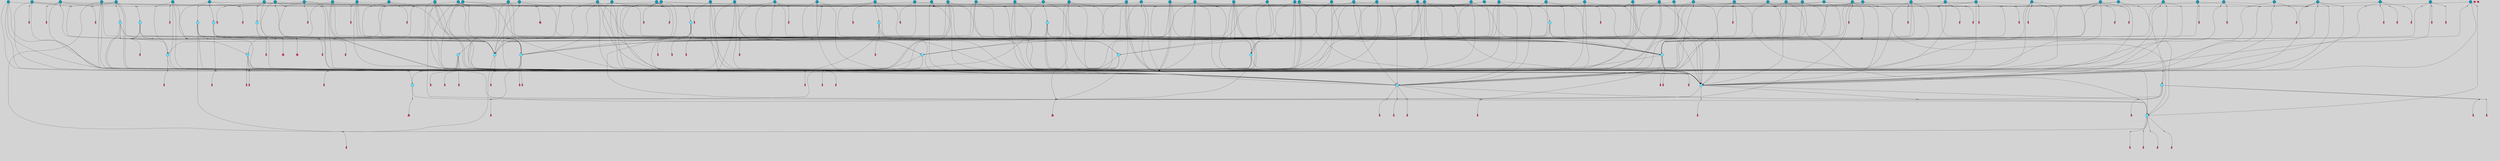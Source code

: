 // File exported with GEGELATI v1.3.1
// On the 2024-04-08 16:57:11
// With the File::TPGGraphDotExporter
digraph{
	graph[pad = "0.212, 0.055" bgcolor = lightgray]
	node[shape=circle style = filled label = ""]
		T3 [fillcolor="#66ddff"]
		T7 [fillcolor="#66ddff"]
		T9 [fillcolor="#66ddff"]
		T11 [fillcolor="#66ddff"]
		T27 [fillcolor="#66ddff"]
		T82 [fillcolor="#66ddff"]
		T111 [fillcolor="#66ddff"]
		T129 [fillcolor="#66ddff"]
		T194 [fillcolor="#66ddff"]
		T319 [fillcolor="#66ddff"]
		T345 [fillcolor="#66ddff"]
		T350 [fillcolor="#66ddff"]
		T413 [fillcolor="#66ddff"]
		T459 [fillcolor="#66ddff"]
		T557 [fillcolor="#1199bb"]
		T562 [fillcolor="#1199bb"]
		T571 [fillcolor="#1199bb"]
		T573 [fillcolor="#66ddff"]
		T583 [fillcolor="#1199bb"]
		T591 [fillcolor="#1199bb"]
		T592 [fillcolor="#1199bb"]
		T599 [fillcolor="#1199bb"]
		T613 [fillcolor="#66ddff"]
		T624 [fillcolor="#66ddff"]
		T657 [fillcolor="#1199bb"]
		T658 [fillcolor="#1199bb"]
		T659 [fillcolor="#1199bb"]
		T666 [fillcolor="#1199bb"]
		T667 [fillcolor="#1199bb"]
		T668 [fillcolor="#1199bb"]
		T673 [fillcolor="#1199bb"]
		T606 [fillcolor="#1199bb"]
		T678 [fillcolor="#1199bb"]
		T679 [fillcolor="#1199bb"]
		T681 [fillcolor="#1199bb"]
		T687 [fillcolor="#1199bb"]
		T689 [fillcolor="#1199bb"]
		T691 [fillcolor="#1199bb"]
		T692 [fillcolor="#1199bb"]
		T695 [fillcolor="#66ddff"]
		T698 [fillcolor="#1199bb"]
		T702 [fillcolor="#1199bb"]
		T706 [fillcolor="#1199bb"]
		T707 [fillcolor="#1199bb"]
		T708 [fillcolor="#1199bb"]
		T709 [fillcolor="#1199bb"]
		T710 [fillcolor="#1199bb"]
		T711 [fillcolor="#66ddff"]
		T712 [fillcolor="#1199bb"]
		T713 [fillcolor="#1199bb"]
		T714 [fillcolor="#1199bb"]
		T715 [fillcolor="#1199bb"]
		T716 [fillcolor="#1199bb"]
		T718 [fillcolor="#1199bb"]
		T719 [fillcolor="#1199bb"]
		T731 [fillcolor="#66ddff"]
		T533 [fillcolor="#1199bb"]
		T743 [fillcolor="#1199bb"]
		T745 [fillcolor="#1199bb"]
		T747 [fillcolor="#66ddff"]
		T750 [fillcolor="#1199bb"]
		T753 [fillcolor="#1199bb"]
		T754 [fillcolor="#1199bb"]
		T756 [fillcolor="#1199bb"]
		T757 [fillcolor="#1199bb"]
		T759 [fillcolor="#1199bb"]
		T760 [fillcolor="#1199bb"]
		T764 [fillcolor="#1199bb"]
		T766 [fillcolor="#1199bb"]
		T767 [fillcolor="#66ddff"]
		T771 [fillcolor="#1199bb"]
		T772 [fillcolor="#1199bb"]
		T773 [fillcolor="#1199bb"]
		T774 [fillcolor="#1199bb"]
		T775 [fillcolor="#1199bb"]
		T777 [fillcolor="#1199bb"]
		T778 [fillcolor="#1199bb"]
		T780 [fillcolor="#1199bb"]
		T781 [fillcolor="#1199bb"]
		T782 [fillcolor="#1199bb"]
		T784 [fillcolor="#1199bb"]
		T787 [fillcolor="#1199bb"]
		T790 [fillcolor="#1199bb"]
		T792 [fillcolor="#1199bb"]
		T796 [fillcolor="#66ddff"]
		T798 [fillcolor="#1199bb"]
		T800 [fillcolor="#1199bb"]
		T803 [fillcolor="#1199bb"]
		T804 [fillcolor="#1199bb"]
		T805 [fillcolor="#1199bb"]
		T806 [fillcolor="#1199bb"]
		T807 [fillcolor="#1199bb"]
		T808 [fillcolor="#1199bb"]
		T809 [fillcolor="#1199bb"]
		T810 [fillcolor="#1199bb"]
		T811 [fillcolor="#1199bb"]
		T812 [fillcolor="#1199bb"]
		T47 [fillcolor="#1199bb"]
		T813 [fillcolor="#1199bb"]
		T814 [fillcolor="#1199bb"]
		P9107 [fillcolor="#cccccc" shape=point] //6|
		I9107 [shape=box style=invis label="6|1&2|6#1|7&#92;n10|7&2|0#1|5&#92;n9|4&0|1#2|2&#92;n8|6&0|0#1|0&#92;n"]
		P9107 -> I9107[style=invis]
		A6224 [fillcolor="#ff3366" shape=box margin=0.03 width=0 height=0 label="3"]
		T3 -> P9107 -> A6224
		P9108 [fillcolor="#cccccc" shape=point] //3|
		I9108 [shape=box style=invis label="7|6&2|4#0|2&#92;n10|3&2|7#1|4&#92;n11|6&0|4#0|1&#92;n7|1&0|0#2|6&#92;n7|6&0|3#2|6&#92;n4|0&2|6#0|1&#92;n4|4&2|5#0|2&#92;n4|6&0|4#2|7&#92;n10|0&2|3#1|5&#92;n2|6&0|5#0|2&#92;n1|0&2|3#0|7&#92;n1|6&2|0#0|5&#92;n6|2&0|1#0|7&#92;n9|2&0|3#2|7&#92;n5|3&0|6#0|6&#92;n1|7&2|5#2|3&#92;n8|1&2|7#0|6&#92;n1|0&2|5#2|1&#92;n7|1&2|2#2|5&#92;n7|4&2|6#0|3&#92;n"]
		P9108 -> I9108[style=invis]
		A6225 [fillcolor="#ff3366" shape=box margin=0.03 width=0 height=0 label="4"]
		T3 -> P9108 -> A6225
		P9109 [fillcolor="#cccccc" shape=point] //-3|
		I9109 [shape=box style=invis label="1|6&2|7#0|7&#92;n10|2&0|7#1|3&#92;n9|6&2|7#2|2&#92;n5|3&0|7#0|7&#92;n1|6&2|3#0|0&#92;n2|3&2|3#2|2&#92;n5|1&2|6#0|6&#92;n"]
		P9109 -> I9109[style=invis]
		A6226 [fillcolor="#ff3366" shape=box margin=0.03 width=0 height=0 label="7"]
		T7 -> P9109 -> A6226
		P9110 [fillcolor="#cccccc" shape=point] //5|
		I9110 [shape=box style=invis label="0|5&2|3#0|1&#92;n0|6&2|1#2|4&#92;n6|2&2|6#0|7&#92;n7|4&0|3#0|1&#92;n5|4&0|7#1|6&#92;n9|1&0|5#2|2&#92;n6|3&2|3#1|7&#92;n11|7&2|4#1|6&#92;n2|5&0|1#0|0&#92;n4|7&0|0#0|2&#92;n6|2&0|6#0|0&#92;n2|1&2|6#2|4&#92;n10|0&2|0#1|0&#92;n6|6&2|4#0|6&#92;n"]
		P9110 -> I9110[style=invis]
		A6227 [fillcolor="#ff3366" shape=box margin=0.03 width=0 height=0 label="8"]
		T7 -> P9110 -> A6227
		P9111 [fillcolor="#cccccc" shape=point] //-6|
		I9111 [shape=box style=invis label="11|1&0|7#2|0&#92;n10|4&0|1#1|0&#92;n4|3&2|4#2|1&#92;n0|5&2|0#0|0&#92;n6|1&0|0#0|3&#92;n8|2&2|0#0|4&#92;n11|4&2|0#1|6&#92;n7|0&2|6#2|3&#92;n5|3&2|6#2|0&#92;n2|0&2|0#0|4&#92;n"]
		P9111 -> I9111[style=invis]
		A6228 [fillcolor="#ff3366" shape=box margin=0.03 width=0 height=0 label="9"]
		T9 -> P9111 -> A6228
		P9112 [fillcolor="#cccccc" shape=point] //2|
		I9112 [shape=box style=invis label="6|3&2|7#1|4&#92;n8|6&0|0#2|5&#92;n2|1&0|2#0|3&#92;n8|7&0|6#0|4&#92;n2|1&2|0#0|1&#92;n0|0&2|2#2|3&#92;n6|6&0|7#2|1&#92;n6|1&0|7#2|6&#92;n5|4&2|7#0|4&#92;n0|3&0|4#2|0&#92;n11|0&2|0#2|5&#92;n4|5&2|5#2|4&#92;n5|7&0|6#0|4&#92;n9|7&2|5#0|3&#92;n5|4&2|1#0|3&#92;n5|3&0|1#1|7&#92;n0|4&0|3#2|5&#92;n"]
		P9112 -> I9112[style=invis]
		A6229 [fillcolor="#ff3366" shape=box margin=0.03 width=0 height=0 label="10"]
		T9 -> P9112 -> A6229
		P9113 [fillcolor="#cccccc" shape=point] //6|
		I9113 [shape=box style=invis label="3|0&2|7#2|2&#92;n3|2&0|4#2|5&#92;n5|1&0|2#1|0&#92;n8|7&0|1#2|0&#92;n8|5&0|3#0|6&#92;n0|2&0|2#2|3&#92;n1|5&2|5#0|5&#92;n5|6&0|6#0|7&#92;n6|7&0|0#2|6&#92;n1|2&2|3#0|0&#92;n7|7&2|3#0|4&#92;n0|7&2|7#0|6&#92;n1|0&2|2#2|7&#92;n4|4&0|1#0|0&#92;n"]
		P9113 -> I9113[style=invis]
		A6230 [fillcolor="#ff3366" shape=box margin=0.03 width=0 height=0 label="11"]
		T11 -> P9113 -> A6230
		P9114 [fillcolor="#cccccc" shape=point] //-4|
		I9114 [shape=box style=invis label="4|1&0|4#2|6&#92;n1|2&2|2#2|0&#92;n1|2&2|0#0|6&#92;n8|4&2|3#2|5&#92;n5|5&2|1#1|0&#92;n"]
		P9114 -> I9114[style=invis]
		A6231 [fillcolor="#ff3366" shape=box margin=0.03 width=0 height=0 label="12"]
		T11 -> P9114 -> A6231
		P9115 [fillcolor="#cccccc" shape=point] //2|
		I9115 [shape=box style=invis label="9|1&2|3#0|1&#92;n5|2&2|0#2|4&#92;n3|6&2|5#2|7&#92;n7|0&2|5#0|4&#92;n1|2&0|3#0|5&#92;n7|3&2|7#0|0&#92;n"]
		P9115 -> I9115[style=invis]
		A6232 [fillcolor="#ff3366" shape=box margin=0.03 width=0 height=0 label="2"]
		T27 -> P9115 -> A6232
		P9116 [fillcolor="#cccccc" shape=point] //-6|
		I9116 [shape=box style=invis label="7|5&0|4#0|4&#92;n11|0&2|5#2|1&#92;n"]
		P9116 -> I9116[style=invis]
		A6233 [fillcolor="#ff3366" shape=box margin=0.03 width=0 height=0 label="3"]
		T27 -> P9116 -> A6233
		T27 -> P9108
		P9117 [fillcolor="#cccccc" shape=point] //0|
		I9117 [shape=box style=invis label="2|5&0|1#0|6&#92;n6|1&2|2#2|7&#92;n8|0&0|3#1|4&#92;n4|3&2|5#2|4&#92;n8|1&2|4#0|0&#92;n6|6&0|1#2|6&#92;n11|7&2|4#2|5&#92;n6|2&2|4#0|2&#92;n8|5&2|4#2|4&#92;n2|1&2|1#2|2&#92;n2|7&2|5#2|6&#92;n9|7&0|5#0|4&#92;n1|2&0|5#2|6&#92;n4|2&2|3#2|7&#92;n3|3&2|1#0|2&#92;n"]
		P9117 -> I9117[style=invis]
		A6234 [fillcolor="#ff3366" shape=box margin=0.03 width=0 height=0 label="5"]
		T27 -> P9117 -> A6234
		P9118 [fillcolor="#cccccc" shape=point] //0|
		I9118 [shape=box style=invis label="4|0&0|3#2|7&#92;n10|2&0|3#1|7&#92;n3|5&0|2#0|3&#92;n4|5&0|0#2|1&#92;n10|7&2|0#1|2&#92;n5|3&2|3#1|6&#92;n9|5&2|0#0|4&#92;n5|4&2|7#0|2&#92;n10|3&2|7#1|4&#92;n7|2&0|1#2|6&#92;n8|6&0|5#0|5&#92;n8|7&2|3#0|5&#92;n2|6&2|4#0|0&#92;n"]
		P9118 -> I9118[style=invis]
		A6235 [fillcolor="#ff3366" shape=box margin=0.03 width=0 height=0 label="5"]
		T27 -> P9118 -> A6235
		P9119 [fillcolor="#cccccc" shape=point] //6|
		I9119 [shape=box style=invis label="7|0&2|5#1|2&#92;n10|6&2|1#1|3&#92;n7|5&0|2#0|7&#92;n10|7&0|1#1|5&#92;n4|6&2|5#0|5&#92;n4|4&0|7#2|7&#92;n"]
		P9119 -> I9119[style=invis]
		A6236 [fillcolor="#ff3366" shape=box margin=0.03 width=0 height=0 label="7"]
		T82 -> P9119 -> A6236
		P9120 [fillcolor="#cccccc" shape=point] //6|
		I9120 [shape=box style=invis label="0|5&2|3#0|1&#92;n0|6&2|1#2|4&#92;n9|1&0|5#2|2&#92;n7|4&0|3#0|1&#92;n5|4&0|7#1|6&#92;n2|5&0|1#0|0&#92;n6|3&2|3#1|7&#92;n11|7&2|4#1|6&#92;n6|2&2|6#0|1&#92;n4|7&0|0#0|2&#92;n6|2&0|6#0|0&#92;n9|1&2|6#2|4&#92;n10|0&2|0#1|0&#92;n6|6&2|4#0|6&#92;n"]
		P9120 -> I9120[style=invis]
		A6237 [fillcolor="#ff3366" shape=box margin=0.03 width=0 height=0 label="8"]
		T82 -> P9120 -> A6237
		T82 -> P9111
		P9121 [fillcolor="#cccccc" shape=point] //-5|
		I9121 [shape=box style=invis label="0|0&2|3#0|2&#92;n10|5&0|6#1|3&#92;n7|3&0|6#2|3&#92;n3|4&0|6#0|6&#92;n10|5&0|2#1|1&#92;n5|0&0|1#0|3&#92;n6|6&2|5#1|5&#92;n7|4&0|2#1|7&#92;n5|7&0|1#2|5&#92;n1|5&0|0#0|3&#92;n7|5&2|1#2|6&#92;n9|0&0|2#0|0&#92;n4|0&2|4#0|0&#92;n4|6&0|0#2|3&#92;n3|1&0|6#2|5&#92;n7|7&2|1#2|3&#92;n9|4&2|2#0|6&#92;n"]
		P9121 -> I9121[style=invis]
		T111 -> P9121 -> T9
		P9122 [fillcolor="#cccccc" shape=point] //7|
		I9122 [shape=box style=invis label="7|4&2|1#2|0&#92;n4|1&2|4#2|3&#92;n5|0&2|0#2|2&#92;n6|1&2|4#2|6&#92;n"]
		P9122 -> I9122[style=invis]
		A6238 [fillcolor="#ff3366" shape=box margin=0.03 width=0 height=0 label="9"]
		T111 -> P9122 -> A6238
		P9123 [fillcolor="#cccccc" shape=point] //2|
		I9123 [shape=box style=invis label="3|0&2|0#0|1&#92;n11|2&0|7#1|6&#92;n8|7&2|4#0|5&#92;n5|3&0|2#2|6&#92;n4|4&2|4#2|6&#92;n3|0&0|7#0|1&#92;n2|7&2|2#2|5&#92;n9|3&2|6#2|7&#92;n7|7&0|0#0|4&#92;n6|1&2|4#1|3&#92;n5|4&2|0#1|6&#92;n1|3&0|7#0|4&#92;n"]
		P9123 -> I9123[style=invis]
		A6239 [fillcolor="#ff3366" shape=box margin=0.03 width=0 height=0 label="7"]
		T111 -> P9123 -> A6239
		T111 -> P9111
		P9124 [fillcolor="#cccccc" shape=point] //8|
		I9124 [shape=box style=invis label="9|0&0|1#2|0&#92;n10|1&2|5#1|4&#92;n8|2&2|6#0|4&#92;n2|4&2|5#2|3&#92;n4|2&2|2#0|2&#92;n7|5&0|2#0|0&#92;n8|2&2|1#1|3&#92;n8|7&0|7#2|1&#92;n1|1&0|0#0|7&#92;n5|6&2|5#1|0&#92;n6|6&2|5#0|0&#92;n11|4&0|3#2|6&#92;n4|2&2|4#0|7&#92;n5|6&0|1#2|0&#92;n11|3&0|2#0|7&#92;n"]
		P9124 -> I9124[style=invis]
		A6240 [fillcolor="#ff3366" shape=box margin=0.03 width=0 height=0 label="6"]
		T129 -> P9124 -> A6240
		P9125 [fillcolor="#cccccc" shape=point] //5|
		I9125 [shape=box style=invis label="3|0&2|0#0|1&#92;n3|0&0|7#0|1&#92;n5|3&0|2#2|6&#92;n4|4&2|4#2|6&#92;n11|2&0|7#1|6&#92;n2|7&2|2#2|5&#92;n9|3&2|6#2|7&#92;n7|7&0|0#0|4&#92;n6|1&2|4#2|3&#92;n5|4&2|0#1|6&#92;n1|3&0|7#0|4&#92;n"]
		P9125 -> I9125[style=invis]
		A6241 [fillcolor="#ff3366" shape=box margin=0.03 width=0 height=0 label="7"]
		T129 -> P9125 -> A6241
		P9126 [fillcolor="#cccccc" shape=point] //10|
		I9126 [shape=box style=invis label="4|5&2|7#2|1&#92;n1|7&2|3#0|6&#92;n3|5&2|2#0|3&#92;n10|3&0|7#1|4&#92;n7|1&0|4#2|6&#92;n10|2&0|3#1|7&#92;n9|5&2|0#0|4&#92;n4|0&0|3#2|7&#92;n11|4&2|6#1|2&#92;n5|4&2|7#0|2&#92;n2|6&2|4#0|0&#92;n6|5&0|7#2|1&#92;n5|3&2|3#1|6&#92;n10|7&2|0#1|2&#92;n"]
		P9126 -> I9126[style=invis]
		A6242 [fillcolor="#ff3366" shape=box margin=0.03 width=0 height=0 label="5"]
		T129 -> P9126 -> A6242
		P9127 [fillcolor="#cccccc" shape=point] //5|
		I9127 [shape=box style=invis label="9|4&2|3#1|3&#92;n0|4&2|4#0|5&#92;n6|1&2|6#2|5&#92;n4|0&0|5#2|0&#92;n"]
		P9127 -> I9127[style=invis]
		A6243 [fillcolor="#ff3366" shape=box margin=0.03 width=0 height=0 label="7"]
		T129 -> P9127 -> A6243
		P9128 [fillcolor="#cccccc" shape=point] //6|
		I9128 [shape=box style=invis label="9|4&2|7#0|6&#92;n8|4&0|1#1|0&#92;n1|3&0|0#2|1&#92;n2|4&0|6#2|2&#92;n5|1&2|5#0|7&#92;n3|0&0|3#2|6&#92;n2|2&2|6#0|2&#92;n8|4&0|4#2|2&#92;n5|1&2|4#0|3&#92;n9|4&0|6#0|6&#92;n5|0&2|2#1|5&#92;n11|7&0|0#1|1&#92;n0|4&0|3#0|3&#92;n7|7&2|4#2|5&#92;n1|5&0|1#2|1&#92;n"]
		P9128 -> I9128[style=invis]
		A6244 [fillcolor="#ff3366" shape=box margin=0.03 width=0 height=0 label="1"]
		T129 -> P9128 -> A6244
		P9129 [fillcolor="#cccccc" shape=point] //5|
		I9129 [shape=box style=invis label="3|0&2|0#2|1&#92;n3|0&0|7#0|1&#92;n5|3&0|2#2|6&#92;n4|4&2|4#2|6&#92;n5|4&2|0#1|6&#92;n2|7&2|2#2|5&#92;n1|3&0|7#0|4&#92;n11|6&2|2#0|7&#92;n7|7&0|0#0|4&#92;n6|1&2|4#2|3&#92;n11|0&0|7#1|6&#92;n9|3&2|6#2|7&#92;n"]
		P9129 -> I9129[style=invis]
		A6245 [fillcolor="#ff3366" shape=box margin=0.03 width=0 height=0 label="7"]
		T194 -> P9129 -> A6245
		P9130 [fillcolor="#cccccc" shape=point] //4|
		I9130 [shape=box style=invis label="7|1&0|6#0|1&#92;n6|7&2|7#1|7&#92;n10|1&2|1#1|1&#92;n9|6&2|2#1|4&#92;n4|7&0|4#2|2&#92;n9|6&0|5#1|1&#92;n10|0&2|6#1|6&#92;n5|1&0|1#2|3&#92;n10|1&0|5#1|0&#92;n3|4&2|3#0|0&#92;n8|2&0|5#2|4&#92;n1|6&2|0#0|0&#92;n2|3&0|1#2|6&#92;n5|2&2|2#1|6&#92;n2|2&0|1#2|1&#92;n3|1&2|7#0|3&#92;n6|7&2|3#0|4&#92;n"]
		P9130 -> I9130[style=invis]
		A6246 [fillcolor="#ff3366" shape=box margin=0.03 width=0 height=0 label="10"]
		T194 -> P9130 -> A6246
		P9131 [fillcolor="#cccccc" shape=point] //-4|
		I9131 [shape=box style=invis label="0|4&0|0#2|7&#92;n8|5&2|4#2|4&#92;n4|3&2|5#2|4&#92;n11|7&2|2#2|5&#92;n6|5&2|2#2|7&#92;n3|2&0|7#0|7&#92;n3|3&2|1#0|3&#92;n2|6&0|3#2|5&#92;n0|1&2|6#2|2&#92;n8|2&0|0#1|6&#92;n0|7&0|5#0|4&#92;n9|5&0|3#2|7&#92;n2|7&2|5#2|6&#92;n9|0&2|0#0|1&#92;n1|2&2|4#0|2&#92;n"]
		P9131 -> I9131[style=invis]
		T194 -> P9131 -> T27
		P9132 [fillcolor="#cccccc" shape=point] //7|
		I9132 [shape=box style=invis label="7|4&2|7#0|4&#92;n4|6&0|1#2|5&#92;n2|1&2|3#0|0&#92;n4|3&2|0#0|1&#92;n0|0&2|7#2|7&#92;n7|7&0|5#2|3&#92;n5|0&2|1#2|2&#92;n10|0&0|4#1|2&#92;n4|4&0|7#0|0&#92;n6|7&0|2#0|1&#92;n1|4&2|5#0|4&#92;n"]
		P9132 -> I9132[style=invis]
		A6247 [fillcolor="#ff3366" shape=box margin=0.03 width=0 height=0 label="0"]
		T194 -> P9132 -> A6247
		P9133 [fillcolor="#cccccc" shape=point] //9|
		I9133 [shape=box style=invis label="11|0&2|0#1|1&#92;n3|6&0|6#0|0&#92;n1|4&0|0#2|4&#92;n7|5&2|2#1|3&#92;n11|7&2|6#1|7&#92;n5|2&0|6#1|5&#92;n9|5&0|6#0|3&#92;n2|2&2|7#0|5&#92;n9|3&2|2#2|0&#92;n11|0&2|7#0|1&#92;n1|1&2|0#0|1&#92;n6|6&0|6#1|2&#92;n9|7&0|1#0|3&#92;n2|0&2|4#2|5&#92;n2|4&2|2#0|0&#92;n6|1&2|1#1|7&#92;n10|7&2|5#1|6&#92;n11|5&2|7#2|4&#92;n"]
		P9133 -> I9133[style=invis]
		A6248 [fillcolor="#ff3366" shape=box margin=0.03 width=0 height=0 label="1"]
		T319 -> P9133 -> A6248
		T319 -> P9127
		P9134 [fillcolor="#cccccc" shape=point] //9|
		I9134 [shape=box style=invis label="9|6&2|0#1|3&#92;n7|1&0|3#0|4&#92;n9|6&2|0#0|1&#92;n1|5&0|0#0|5&#92;n8|6&2|4#0|0&#92;n7|4&2|4#0|7&#92;n6|0&2|4#2|0&#92;n7|7&2|4#2|2&#92;n"]
		P9134 -> I9134[style=invis]
		A6249 [fillcolor="#ff3366" shape=box margin=0.03 width=0 height=0 label="5"]
		T319 -> P9134 -> A6249
		T319 -> P9131
		P9135 [fillcolor="#cccccc" shape=point] //-4|
		I9135 [shape=box style=invis label="11|3&0|7#1|7&#92;n11|7&0|7#2|7&#92;n5|3&0|3#2|0&#92;n0|1&2|2#0|4&#92;n0|0&0|4#2|5&#92;n6|3&2|1#2|3&#92;n11|7&0|0#0|4&#92;n0|0&0|0#0|2&#92;n1|1&0|4#0|3&#92;n6|5&2|7#1|2&#92;n6|6&0|3#2|7&#92;n6|2&0|4#0|0&#92;n5|5&2|6#0|5&#92;n"]
		P9135 -> I9135[style=invis]
		A6250 [fillcolor="#ff3366" shape=box margin=0.03 width=0 height=0 label="8"]
		T319 -> P9135 -> A6250
		T345 -> P9110
		P9136 [fillcolor="#cccccc" shape=point] //10|
		I9136 [shape=box style=invis label="8|6&0|0#1|2&#92;n4|3&0|3#0|3&#92;n10|7&2|0#1|5&#92;n7|0&2|6#2|2&#92;n9|2&0|4#0|7&#92;n2|7&2|1#0|4&#92;n"]
		P9136 -> I9136[style=invis]
		A6251 [fillcolor="#ff3366" shape=box margin=0.03 width=0 height=0 label="3"]
		T345 -> P9136 -> A6251
		P9137 [fillcolor="#cccccc" shape=point] //4|
		I9137 [shape=box style=invis label="11|1&0|7#2|0&#92;n0|7&2|2#2|0&#92;n4|3&2|4#2|1&#92;n0|5&2|0#0|6&#92;n6|1&0|0#0|3&#92;n8|2&2|0#0|4&#92;n7|0&2|6#2|3&#92;n10|4&0|1#1|0&#92;n5|3&2|6#2|0&#92;n2|0&2|0#0|4&#92;n"]
		P9137 -> I9137[style=invis]
		T345 -> P9137 -> T27
		P9138 [fillcolor="#cccccc" shape=point] //-9|
		I9138 [shape=box style=invis label="2|0&2|0#2|1&#92;n4|4&2|4#2|6&#92;n9|1&0|3#1|7&#92;n5|3&0|2#2|6&#92;n2|7&2|2#2|5&#92;n5|4&2|0#1|6&#92;n3|0&0|7#0|1&#92;n1|3&0|7#0|4&#92;n11|6&2|2#0|7&#92;n7|7&0|0#0|4&#92;n11|0&0|7#1|6&#92;n9|3&2|6#2|7&#92;n"]
		P9138 -> I9138[style=invis]
		A6252 [fillcolor="#ff3366" shape=box margin=0.03 width=0 height=0 label="7"]
		T345 -> P9138 -> A6252
		P9139 [fillcolor="#cccccc" shape=point] //-8|
		I9139 [shape=box style=invis label="0|5&2|3#0|1&#92;n0|6&2|1#2|4&#92;n4|7&0|0#0|2&#92;n7|4&0|3#2|1&#92;n10|2&0|7#1|4&#92;n5|4&0|7#1|6&#92;n6|3&2|3#1|7&#92;n11|7&2|4#1|6&#92;n2|5&0|1#0|0&#92;n6|2&2|6#0|7&#92;n6|2&0|6#0|0&#92;n2|1&2|6#2|4&#92;n10|0&2|0#1|0&#92;n6|6&2|4#0|6&#92;n"]
		P9139 -> I9139[style=invis]
		A6253 [fillcolor="#ff3366" shape=box margin=0.03 width=0 height=0 label="8"]
		T345 -> P9139 -> A6253
		T350 -> P9131
		T350 -> P9132
		P9140 [fillcolor="#cccccc" shape=point] //3|
		I9140 [shape=box style=invis label="5|4&2|7#0|1&#92;n0|6&0|6#2|2&#92;n9|5&2|2#2|0&#92;n3|6&2|7#0|2&#92;n3|5&0|0#0|6&#92;n2|6&0|6#2|2&#92;n2|6&2|2#0|0&#92;n5|1&0|4#0|5&#92;n2|6&0|5#2|5&#92;n1|0&0|7#2|2&#92;n4|7&0|6#2|4&#92;n7|3&0|6#2|5&#92;n1|1&0|1#0|3&#92;n"]
		P9140 -> I9140[style=invis]
		A6254 [fillcolor="#ff3366" shape=box margin=0.03 width=0 height=0 label="1"]
		T350 -> P9140 -> A6254
		P9141 [fillcolor="#cccccc" shape=point] //-2|
		I9141 [shape=box style=invis label="2|0&2|3#2|5&#92;n10|3&2|7#1|4&#92;n8|1&2|7#0|6&#92;n7|6&0|3#2|6&#92;n4|0&2|6#0|1&#92;n4|4&2|5#0|2&#92;n4|6&0|2#2|7&#92;n7|6&2|4#0|2&#92;n11|7&2|7#0|3&#92;n6|6&0|3#0|6&#92;n1|6&2|0#0|5&#92;n11|6&0|4#0|1&#92;n2|6&0|5#0|2&#92;n6|2&0|1#0|7&#92;n9|2&0|3#2|7&#92;n5|3&0|6#0|6&#92;n7|1&2|2#2|5&#92;n1|0&2|3#0|7&#92;n1|0&2|5#0|1&#92;n3|4&2|6#0|3&#92;n"]
		P9141 -> I9141[style=invis]
		A6255 [fillcolor="#ff3366" shape=box margin=0.03 width=0 height=0 label="4"]
		T350 -> P9141 -> A6255
		T350 -> P9132
		P9142 [fillcolor="#cccccc" shape=point] //-4|
		I9142 [shape=box style=invis label="1|5&2|1#2|4&#92;n3|0&2|3#2|6&#92;n0|3&0|0#0|1&#92;n8|6&2|5#1|5&#92;n9|7&2|5#2|0&#92;n4|1&0|7#2|2&#92;n4|2&0|3#0|0&#92;n"]
		P9142 -> I9142[style=invis]
		A6256 [fillcolor="#ff3366" shape=box margin=0.03 width=0 height=0 label="2"]
		T413 -> P9142 -> A6256
		T413 -> P9120
		P9143 [fillcolor="#cccccc" shape=point] //-4|
		I9143 [shape=box style=invis label="7|5&2|2#0|7&#92;n9|6&2|3#0|3&#92;n10|6&2|1#1|0&#92;n8|0&0|5#1|3&#92;n7|5&0|5#1|5&#92;n5|1&2|5#2|1&#92;n"]
		P9143 -> I9143[style=invis]
		A6257 [fillcolor="#ff3366" shape=box margin=0.03 width=0 height=0 label="7"]
		T413 -> P9143 -> A6257
		T413 -> P9130
		P9144 [fillcolor="#cccccc" shape=point] //-5|
		I9144 [shape=box style=invis label="7|7&2|4#0|6&#92;n8|5&2|1#0|3&#92;n0|0&0|0#2|7&#92;n2|2&0|5#2|4&#92;n1|0&2|5#0|2&#92;n11|1&2|3#0|5&#92;n2|7&2|0#2|3&#92;n9|4&2|7#1|2&#92;n5|5&0|7#0|5&#92;n"]
		P9144 -> I9144[style=invis]
		T413 -> P9144 -> T319
		T459 -> P9142
		T459 -> P9143
		T459 -> P9130
		T459 -> P9144
		P9145 [fillcolor="#cccccc" shape=point] //8|
		I9145 [shape=box style=invis label="6|5&2|5#0|4&#92;n9|0&0|5#0|7&#92;n2|6&0|4#2|4&#92;n7|1&0|3#0|2&#92;n1|4&2|4#0|3&#92;n3|2&2|2#0|3&#92;n"]
		P9145 -> I9145[style=invis]
		T459 -> P9145 -> T350
		T557 -> P9144
		T557 -> P9107
		T557 -> P9130
		P9146 [fillcolor="#cccccc" shape=point] //4|
		I9146 [shape=box style=invis label="7|1&0|6#0|1&#92;n5|2&2|5#1|6&#92;n10|1&2|1#1|1&#92;n9|6&2|2#1|4&#92;n4|7&0|4#2|2&#92;n9|6&0|4#1|1&#92;n10|0&2|6#1|6&#92;n5|1&0|1#2|3&#92;n1|6&2|0#0|1&#92;n8|2&0|5#2|4&#92;n3|4&2|3#0|0&#92;n10|1&0|5#1|0&#92;n2|2&0|1#2|1&#92;n3|1&2|7#0|3&#92;n"]
		P9146 -> I9146[style=invis]
		A6258 [fillcolor="#ff3366" shape=box margin=0.03 width=0 height=0 label="10"]
		T557 -> P9146 -> A6258
		P9147 [fillcolor="#cccccc" shape=point] //1|
		I9147 [shape=box style=invis label="10|5&2|0#1|7&#92;n9|2&2|7#2|2&#92;n9|0&2|5#2|1&#92;n"]
		P9147 -> I9147[style=invis]
		A6259 [fillcolor="#ff3366" shape=box margin=0.03 width=0 height=0 label="3"]
		T557 -> P9147 -> A6259
		P9148 [fillcolor="#cccccc" shape=point] //0|
		I9148 [shape=box style=invis label="4|3&0|6#0|3&#92;n5|7&2|3#2|2&#92;n5|6&0|7#1|2&#92;n1|4&2|6#0|3&#92;n11|1&0|4#2|6&#92;n9|5&2|4#1|4&#92;n2|4&0|5#0|7&#92;n10|0&0|6#1|2&#92;n3|1&0|6#0|2&#92;n2|7&2|7#2|6&#92;n5|2&0|5#1|5&#92;n10|4&2|5#1|7&#92;n10|6&2|0#1|4&#92;n8|4&2|1#2|5&#92;n4|0&0|4#2|4&#92;n4|5&2|7#0|6&#92;n11|5&2|6#2|3&#92;n0|3&0|5#0|1&#92;n"]
		P9148 -> I9148[style=invis]
		T562 -> P9148 -> T111
		P9149 [fillcolor="#cccccc" shape=point] //9|
		I9149 [shape=box style=invis label="8|0&0|5#0|1&#92;n0|6&2|0#0|7&#92;n5|7&0|1#1|4&#92;n5|1&0|6#2|7&#92;n11|3&0|7#1|6&#92;n10|2&2|5#1|6&#92;n10|0&0|3#1|4&#92;n0|0&2|5#0|7&#92;n0|0&2|5#0|1&#92;n0|4&2|2#2|3&#92;n11|7&2|5#0|5&#92;n"]
		P9149 -> I9149[style=invis]
		T562 -> P9149 -> T7
		P9150 [fillcolor="#cccccc" shape=point] //8|
		I9150 [shape=box style=invis label="4|3&0|6#0|5&#92;n2|6&0|6#2|1&#92;n9|3&2|2#0|5&#92;n3|0&2|6#0|3&#92;n9|7&0|5#1|4&#92;n"]
		P9150 -> I9150[style=invis]
		T562 -> P9150 -> T194
		P9151 [fillcolor="#cccccc" shape=point] //10|
		I9151 [shape=box style=invis label="5|7&2|3#2|2&#92;n5|7&0|7#1|2&#92;n1|4&2|6#0|3&#92;n11|1&0|4#2|6&#92;n9|5&2|4#1|4&#92;n8|4&2|1#2|5&#92;n10|0&0|6#1|2&#92;n3|1&0|6#0|2&#92;n2|7&2|7#2|6&#92;n5|2&0|5#1|5&#92;n10|4&2|5#1|7&#92;n10|6&2|0#1|4&#92;n2|4&0|5#0|7&#92;n4|0&0|4#2|4&#92;n4|5&2|7#0|6&#92;n11|5&2|6#2|3&#92;n0|3&0|5#0|1&#92;n"]
		P9151 -> I9151[style=invis]
		T571 -> P9151 -> T111
		P9152 [fillcolor="#cccccc" shape=point] //4|
		I9152 [shape=box style=invis label="9|1&0|3#0|3&#92;n6|0&2|2#0|6&#92;n11|1&2|5#1|0&#92;n5|6&0|6#1|0&#92;n1|2&0|7#0|1&#92;n3|0&0|4#0|0&#92;n9|3&2|7#2|4&#92;n7|4&2|2#2|1&#92;n"]
		P9152 -> I9152[style=invis]
		T571 -> P9152 -> T82
		T571 -> P9149
		P9153 [fillcolor="#cccccc" shape=point] //-1|
		I9153 [shape=box style=invis label="10|7&2|0#1|6&#92;n2|4&2|7#0|4&#92;n11|0&2|0#1|1&#92;n8|7&2|6#0|2&#92;n9|5&0|4#1|6&#92;n6|0&2|4#2|1&#92;n2|0&2|0#0|2&#92;n1|5&0|4#2|4&#92;n9|2&0|1#0|3&#92;n11|3&2|2#2|0&#92;n9|4&2|0#0|7&#92;n1|4&0|2#2|5&#92;n0|0&0|5#2|5&#92;n5|5&2|7#2|4&#92;n"]
		P9153 -> I9153[style=invis]
		A6260 [fillcolor="#ff3366" shape=box margin=0.03 width=0 height=0 label="1"]
		T571 -> P9153 -> A6260
		P9154 [fillcolor="#cccccc" shape=point] //-1|
		I9154 [shape=box style=invis label="2|7&0|3#0|4&#92;n6|0&2|2#0|6&#92;n7|3&2|7#0|0&#92;n7|1&2|5#0|4&#92;n9|1&2|3#0|3&#92;n1|2&0|7#0|5&#92;n5|6&0|6#0|0&#92;n9|6&2|5#2|4&#92;n"]
		P9154 -> I9154[style=invis]
		T571 -> P9154 -> T82
		P9155 [fillcolor="#cccccc" shape=point] //10|
		I9155 [shape=box style=invis label="11|1&0|6#1|0&#92;n6|0&0|1#1|1&#92;n"]
		P9155 -> I9155[style=invis]
		A6261 [fillcolor="#ff3366" shape=box margin=0.03 width=0 height=0 label="3"]
		T573 -> P9155 -> A6261
		P9156 [fillcolor="#cccccc" shape=point] //0|
		I9156 [shape=box style=invis label="4|3&0|6#0|3&#92;n5|7&2|3#2|2&#92;n1|4&2|6#0|3&#92;n11|1&0|4#2|6&#92;n9|6&2|4#1|4&#92;n2|4&0|5#0|7&#92;n10|0&0|6#1|2&#92;n3|1&0|6#0|2&#92;n2|7&2|7#2|6&#92;n5|2&0|5#1|5&#92;n10|4&2|5#1|7&#92;n10|6&2|0#1|4&#92;n8|4&2|1#2|5&#92;n1|4&2|7#2|0&#92;n4|0&0|4#2|4&#92;n4|5&2|7#0|6&#92;n11|5&2|6#2|3&#92;n0|3&0|5#0|1&#92;n"]
		P9156 -> I9156[style=invis]
		T573 -> P9156 -> T111
		P9157 [fillcolor="#cccccc" shape=point] //-7|
		I9157 [shape=box style=invis label="8|0&0|5#0|1&#92;n11|3&0|7#1|6&#92;n5|1&0|6#2|7&#92;n5|7&0|1#1|4&#92;n0|6&2|0#0|7&#92;n10|2&2|5#1|6&#92;n0|0&2|1#0|7&#92;n0|0&2|5#0|1&#92;n0|3&2|2#2|3&#92;n9|3&0|5#0|6&#92;n"]
		P9157 -> I9157[style=invis]
		T573 -> P9157 -> T7
		T573 -> P9148
		P9158 [fillcolor="#cccccc" shape=point] //-6|
		I9158 [shape=box style=invis label="4|3&2|4#2|1&#92;n3|3&0|1#2|0&#92;n8|1&2|6#0|4&#92;n6|1&0|0#0|3&#92;n2|0&2|0#0|4&#92;n9|6&2|6#1|0&#92;n3|1&2|3#2|6&#92;n6|0&2|0#0|1&#92;n5|3&2|7#2|0&#92;n4|1&2|4#2|4&#92;n7|7&2|3#1|4&#92;n4|1&0|2#0|0&#92;n7|6&0|5#1|7&#92;n"]
		P9158 -> I9158[style=invis]
		A6262 [fillcolor="#ff3366" shape=box margin=0.03 width=0 height=0 label="9"]
		T573 -> P9158 -> A6262
		P9159 [fillcolor="#cccccc" shape=point] //7|
		I9159 [shape=box style=invis label="4|3&0|6#0|3&#92;n5|7&2|3#2|2&#92;n8|4&2|1#2|5&#92;n11|1&0|4#2|6&#92;n9|6&2|4#1|4&#92;n10|0&0|6#1|2&#92;n3|1&0|6#0|5&#92;n1|4&2|7#2|0&#92;n5|2&0|5#1|5&#92;n0|3&0|6#2|4&#92;n10|4&2|5#1|7&#92;n3|2&2|0#0|4&#92;n1|4&2|6#0|3&#92;n0|3&0|5#0|1&#92;n2|7&2|7#2|6&#92;n4|5&2|7#0|2&#92;n11|5&2|6#2|3&#92;n4|0&0|4#2|4&#92;n"]
		P9159 -> I9159[style=invis]
		T583 -> P9159 -> T111
		P9160 [fillcolor="#cccccc" shape=point] //-3|
		I9160 [shape=box style=invis label="11|7&0|1#0|3&#92;n10|7&2|0#1|6&#92;n5|6&2|3#0|7&#92;n2|4&2|7#0|4&#92;n11|0&2|0#1|1&#92;n7|6&0|0#2|5&#92;n1|4&0|2#2|5&#92;n9|5&0|4#1|6&#92;n5|5&2|7#2|4&#92;n1|5&0|4#2|4&#92;n9|2&0|1#0|3&#92;n6|3&2|4#2|1&#92;n9|4&2|0#0|7&#92;n8|7&2|6#0|2&#92;n0|0&0|4#2|5&#92;n11|3&2|2#1|0&#92;n"]
		P9160 -> I9160[style=invis]
		A6263 [fillcolor="#ff3366" shape=box margin=0.03 width=0 height=0 label="1"]
		T583 -> P9160 -> A6263
		T583 -> P9149
		P9161 [fillcolor="#cccccc" shape=point] //-7|
		I9161 [shape=box style=invis label="6|3&0|1#1|5&#92;n11|1&2|6#1|2&#92;n4|3&0|3#0|0&#92;n1|3&2|4#2|2&#92;n6|4&2|2#0|7&#92;n4|2&2|7#2|5&#92;n4|3&2|7#2|6&#92;n7|3&0|3#2|7&#92;n8|4&2|6#2|7&#92;n1|2&0|3#2|3&#92;n9|6&2|6#2|6&#92;n9|0&0|2#1|3&#92;n"]
		P9161 -> I9161[style=invis]
		A6264 [fillcolor="#ff3366" shape=box margin=0.03 width=0 height=0 label="3"]
		T583 -> P9161 -> A6264
		P9162 [fillcolor="#cccccc" shape=point] //4|
		I9162 [shape=box style=invis label="0|5&2|3#0|1&#92;n0|6&2|1#2|4&#92;n6|2&2|6#0|7&#92;n9|1&2|5#2|2&#92;n7|4&0|3#0|1&#92;n11|7&2|4#1|6&#92;n9|0&2|7#1|1&#92;n5|4&0|7#1|6&#92;n2|5&0|1#0|0&#92;n4|7&0|0#0|2&#92;n6|2&0|6#0|0&#92;n2|1&2|6#2|4&#92;n10|0&0|0#1|0&#92;n2|7&2|6#0|3&#92;n6|6&2|4#0|6&#92;n"]
		P9162 -> I9162[style=invis]
		T591 -> P9162 -> T129
		P9163 [fillcolor="#cccccc" shape=point] //8|
		I9163 [shape=box style=invis label="11|4&2|0#1|6&#92;n4|3&0|6#0|5&#92;n3|0&2|6#0|3&#92;n9|3&2|5#0|5&#92;n2|6&0|6#2|1&#92;n9|7&0|5#1|4&#92;n"]
		P9163 -> I9163[style=invis]
		T591 -> P9163 -> T194
		T591 -> P9144
		P9164 [fillcolor="#cccccc" shape=point] //2|
		I9164 [shape=box style=invis label="0|0&2|3#0|2&#92;n10|5&0|6#1|3&#92;n7|3&0|6#2|3&#92;n3|4&0|6#0|6&#92;n10|5&0|2#1|1&#92;n5|0&0|1#0|3&#92;n6|6&2|5#1|5&#92;n7|4&0|2#1|7&#92;n5|7&0|1#2|5&#92;n0|5&2|5#0|1&#92;n1|5&0|0#0|3&#92;n4|0&2|4#0|0&#92;n7|5&2|1#2|6&#92;n4|6&0|0#2|3&#92;n3|1&0|6#2|5&#92;n7|7&2|1#2|6&#92;n9|4&2|2#0|6&#92;n"]
		P9164 -> I9164[style=invis]
		T591 -> P9164 -> T9
		T592 -> P9144
		T592 -> P9130
		T592 -> P9146
		T592 -> P9147
		P9165 [fillcolor="#cccccc" shape=point] //-6|
		I9165 [shape=box style=invis label="0|3&2|3#2|0&#92;n3|7&2|2#2|6&#92;n11|5&2|6#0|2&#92;n5|5&2|6#2|0&#92;n3|0&0|6#0|3&#92;n4|7&0|7#2|7&#92;n7|2&2|5#1|5&#92;n9|4&2|3#1|5&#92;n2|5&2|7#2|4&#92;n1|2&0|5#0|1&#92;n5|4&2|4#1|3&#92;n7|0&0|7#1|1&#92;n9|3&0|6#1|4&#92;n"]
		P9165 -> I9165[style=invis]
		A6265 [fillcolor="#ff3366" shape=box margin=0.03 width=0 height=0 label="5"]
		T592 -> P9165 -> A6265
		P9166 [fillcolor="#cccccc" shape=point] //2|
		I9166 [shape=box style=invis label="9|0&2|3#0|3&#92;n4|6&0|0#2|7&#92;n"]
		P9166 -> I9166[style=invis]
		A6266 [fillcolor="#ff3366" shape=box margin=0.03 width=0 height=0 label="2"]
		T599 -> P9166 -> A6266
		P9167 [fillcolor="#cccccc" shape=point] //-9|
		I9167 [shape=box style=invis label="6|2&0|6#0|0&#92;n7|3&2|7#2|1&#92;n6|6&2|2#0|6&#92;n6|0&2|7#2|5&#92;n2|7&0|0#2|2&#92;n2|2&2|6#0|7&#92;n8|4&2|0#2|0&#92;n7|6&2|4#0|3&#92;n6|1&0|6#0|5&#92;n2|5&0|1#0|0&#92;n0|6&2|2#2|5&#92;n5|4&0|5#0|1&#92;n"]
		P9167 -> I9167[style=invis]
		T599 -> P9167 -> T129
		T599 -> P9163
		P9168 [fillcolor="#cccccc" shape=point] //-1|
		I9168 [shape=box style=invis label="2|1&2|6#2|4&#92;n2|3&2|4#2|7&#92;n0|4&2|5#0|1&#92;n5|7&2|1#2|3&#92;n0|6&2|1#2|4&#92;n7|4&0|3#0|1&#92;n10|0&0|0#1|0&#92;n9|1&0|5#2|2&#92;n5|4&0|7#1|6&#92;n2|5&0|1#0|0&#92;n4|7&0|0#0|4&#92;n6|2&0|6#0|0&#92;n9|0&2|7#1|1&#92;n11|7&2|4#1|1&#92;n"]
		P9168 -> I9168[style=invis]
		T599 -> P9168 -> T129
		P9169 [fillcolor="#cccccc" shape=point] //6|
		I9169 [shape=box style=invis label="1|4&2|6#0|3&#92;n11|7&0|6#2|3&#92;n5|7&2|3#2|2&#92;n11|1&0|4#2|6&#92;n8|7&0|4#2|1&#92;n9|6&2|4#1|4&#92;n3|2&2|2#0|6&#92;n2|4&0|5#0|7&#92;n10|0&0|1#1|2&#92;n2|7&2|7#2|6&#92;n4|3&0|6#0|3&#92;n5|0&0|5#1|5&#92;n10|6&2|0#1|4&#92;n8|4&2|1#2|5&#92;n1|4&2|7#2|0&#92;n4|3&0|4#2|4&#92;n4|5&2|7#0|6&#92;n11|5&2|6#2|6&#92;n0|3&0|5#0|1&#92;n"]
		P9169 -> I9169[style=invis]
		T599 -> P9169 -> T129
		P9170 [fillcolor="#cccccc" shape=point] //4|
		I9170 [shape=box style=invis label="0|5&2|3#0|1&#92;n0|6&2|1#0|4&#92;n6|6&2|4#0|6&#92;n4|4&0|6#0|3&#92;n10|0&2|0#1|5&#92;n2|5&0|1#0|0&#92;n7|4&0|3#0|1&#92;n11|7&2|4#1|6&#92;n1|1&0|5#2|2&#92;n6|2&2|6#0|1&#92;n1|2&0|6#0|0&#92;n9|3&2|0#0|0&#92;n9|2&2|6#2|4&#92;n7|4&0|0#2|1&#92;n6|3&2|3#1|7&#92;n0|0&2|4#2|5&#92;n"]
		P9170 -> I9170[style=invis]
		A6267 [fillcolor="#ff3366" shape=box margin=0.03 width=0 height=0 label="8"]
		T613 -> P9170 -> A6267
		T613 -> P9143
		P9171 [fillcolor="#cccccc" shape=point] //2|
		I9171 [shape=box style=invis label="7|7&2|4#0|6&#92;n8|5&2|1#0|3&#92;n9|7&2|2#2|2&#92;n0|0&0|0#2|7&#92;n1|0&2|5#0|2&#92;n2|2&0|5#2|4&#92;n11|1&2|3#0|5&#92;n2|7&2|1#2|3&#92;n9|4&2|7#1|2&#92;n5|0&0|7#0|5&#92;n"]
		P9171 -> I9171[style=invis]
		T613 -> P9171 -> T319
		T613 -> P9126
		T613 -> P9163
		P9172 [fillcolor="#cccccc" shape=point] //-5|
		I9172 [shape=box style=invis label="7|7&2|4#0|6&#92;n8|5&2|1#0|3&#92;n2|2&0|7#2|4&#92;n0|0&0|0#2|7&#92;n1|0&2|5#0|2&#92;n11|1&2|3#0|5&#92;n9|4&2|7#1|2&#92;n5|5&0|7#0|5&#92;n"]
		P9172 -> I9172[style=invis]
		T624 -> P9172 -> T319
		P9173 [fillcolor="#cccccc" shape=point] //-8|
		I9173 [shape=box style=invis label="2|3&0|0#0|3&#92;n10|7&2|7#1|0&#92;n5|0&2|0#2|3&#92;n9|3&0|3#2|3&#92;n3|2&0|3#0|5&#92;n4|2&2|6#2|1&#92;n"]
		P9173 -> I9173[style=invis]
		T624 -> P9173 -> T111
		P9174 [fillcolor="#cccccc" shape=point] //-1|
		I9174 [shape=box style=invis label="3|7&0|2#0|3&#92;n2|1&0|7#2|3&#92;n0|0&0|3#2|7&#92;n4|5&2|0#2|1&#92;n0|5&0|5#2|6&#92;n5|4&2|7#0|2&#92;n9|5&2|0#0|4&#92;n8|6&2|3#0|5&#92;n10|3&2|7#1|4&#92;n6|3&0|5#0|0&#92;n5|3&2|3#1|6&#92;n8|4&0|5#0|5&#92;n2|5&2|3#0|0&#92;n10|3&0|3#1|7&#92;n6|0&0|4#2|1&#92;n"]
		P9174 -> I9174[style=invis]
		A6268 [fillcolor="#ff3366" shape=box margin=0.03 width=0 height=0 label="5"]
		T624 -> P9174 -> A6268
		P9175 [fillcolor="#cccccc" shape=point] //-6|
		I9175 [shape=box style=invis label="3|5&0|0#0|2&#92;n6|6&2|1#2|6&#92;n4|6&0|1#2|5&#92;n7|1&0|6#1|3&#92;n11|1&2|4#0|5&#92;n1|2&0|1#2|3&#92;n4|3&0|5#2|4&#92;n4|0&0|5#2|0&#92;n8|5&2|4#2|4&#92;n2|4&0|1#0|6&#92;n5|1&2|4#0|0&#92;n3|3&2|1#0|2&#92;n9|7&0|5#0|4&#92;n2|2&0|6#2|0&#92;n7|1&2|2#2|2&#92;n"]
		P9175 -> I9175[style=invis]
		A6269 [fillcolor="#ff3366" shape=box margin=0.03 width=0 height=0 label="5"]
		T624 -> P9175 -> A6269
		P9176 [fillcolor="#cccccc" shape=point] //-7|
		I9176 [shape=box style=invis label="6|3&0|1#1|5&#92;n11|1&2|6#1|2&#92;n4|3&0|3#0|0&#92;n1|3&2|4#2|2&#92;n6|4&2|2#0|7&#92;n4|2&2|7#2|5&#92;n1|2&0|3#2|3&#92;n7|3&0|3#2|7&#92;n8|0&2|6#2|7&#92;n4|3&2|7#2|6&#92;n9|6&2|6#2|6&#92;n9|0&0|2#1|3&#92;n"]
		P9176 -> I9176[style=invis]
		A6270 [fillcolor="#ff3366" shape=box margin=0.03 width=0 height=0 label="3"]
		T624 -> P9176 -> A6270
		P9177 [fillcolor="#cccccc" shape=point] //-1|
		I9177 [shape=box style=invis label="0|5&2|3#0|1&#92;n0|6&2|1#2|4&#92;n6|2&2|6#0|7&#92;n9|1&2|5#2|2&#92;n7|4&0|3#0|1&#92;n11|7&2|4#1|6&#92;n9|0&2|7#1|1&#92;n4|2&2|5#2|7&#92;n5|4&0|7#1|6&#92;n6|6&2|4#0|6&#92;n4|7&0|0#0|4&#92;n6|2&0|6#0|0&#92;n2|1&2|6#2|4&#92;n10|0&0|0#1|0&#92;n2|7&2|6#0|3&#92;n2|5&0|1#0|0&#92;n"]
		P9177 -> I9177[style=invis]
		T657 -> P9177 -> T129
		T657 -> P9163
		T657 -> P9144
		T657 -> P9144
		P9178 [fillcolor="#cccccc" shape=point] //-1|
		I9178 [shape=box style=invis label="1|7&2|1#0|6&#92;n8|1&2|3#0|5&#92;n10|6&2|7#1|0&#92;n1|7&2|5#0|2&#92;n0|3&0|3#2|2&#92;n3|5&0|1#0|0&#92;n3|5&0|2#0|3&#92;n1|5&2|0#0|4&#92;n5|7&2|2#2|5&#92;n4|0&2|3#0|3&#92;n"]
		P9178 -> I9178[style=invis]
		T657 -> P9178 -> T3
		T658 -> P9162
		T658 -> P9163
		T658 -> P9144
		P9179 [fillcolor="#cccccc" shape=point] //8|
		I9179 [shape=box style=invis label="8|3&0|6#2|6&#92;n8|0&2|1#2|1&#92;n9|4&0|1#1|7&#92;n3|2&0|5#2|4&#92;n1|2&2|0#0|0&#92;n"]
		P9179 -> I9179[style=invis]
		T658 -> P9179 -> T111
		P9180 [fillcolor="#cccccc" shape=point] //1|
		I9180 [shape=box style=invis label="0|2&0|4#2|6&#92;n2|0&0|5#2|7&#92;n10|5&2|3#1|0&#92;n3|1&0|3#2|2&#92;n1|1&0|2#0|2&#92;n5|6&2|0#0|1&#92;n11|0&2|1#0|6&#92;n1|3&0|1#2|4&#92;n7|4&2|6#1|2&#92;n0|3&0|3#0|6&#92;n11|0&2|5#1|0&#92;n10|0&0|3#1|7&#92;n8|6&0|2#0|3&#92;n10|5&2|6#1|1&#92;n6|4&0|4#2|2&#92;n2|6&0|5#2|4&#92;n"]
		P9180 -> I9180[style=invis]
		T658 -> P9180 -> T3
		T659 -> P9162
		P9181 [fillcolor="#cccccc" shape=point] //-4|
		I9181 [shape=box style=invis label="11|4&2|0#1|6&#92;n6|7&2|6#2|3&#92;n4|0&0|6#0|5&#92;n3|0&2|6#0|3&#92;n9|3&2|5#0|5&#92;n2|6&0|6#2|1&#92;n9|7&0|5#1|4&#92;n"]
		P9181 -> I9181[style=invis]
		T659 -> P9181 -> T194
		T659 -> P9163
		T666 -> P9163
		P9182 [fillcolor="#cccccc" shape=point] //4|
		I9182 [shape=box style=invis label="10|0&2|3#1|5&#92;n7|1&0|0#2|6&#92;n1|0&2|3#0|7&#92;n4|0&2|6#0|1&#92;n5|3&0|6#0|6&#92;n1|7&2|5#2|0&#92;n7|6&2|4#0|1&#92;n7|6&0|4#2|6&#92;n2|6&0|5#0|2&#92;n1|6&2|0#0|5&#92;n6|2&0|1#0|7&#92;n9|2&0|3#2|7&#92;n4|4&2|0#0|2&#92;n4|6&0|4#2|7&#92;n8|1&2|7#0|6&#92;n11|4&2|0#2|3&#92;n1|0&2|5#0|1&#92;n7|1&2|2#2|5&#92;n4|2&2|5#2|2&#92;n"]
		P9182 -> I9182[style=invis]
		T666 -> P9182 -> T459
		T666 -> P9144
		P9183 [fillcolor="#cccccc" shape=point] //-1|
		I9183 [shape=box style=invis label="10|7&2|0#1|6&#92;n8|7&2|6#0|2&#92;n1|5&0|4#2|4&#92;n6|3&2|0#2|2&#92;n2|4&2|7#0|4&#92;n6|0&2|4#2|1&#92;n2|0&2|0#0|2&#92;n11|0&2|0#1|1&#92;n11|3&2|2#2|0&#92;n9|1&2|0#0|7&#92;n1|4&0|2#2|5&#92;n0|0&0|5#2|5&#92;n8|5&2|7#2|4&#92;n"]
		P9183 -> I9183[style=invis]
		A6271 [fillcolor="#ff3366" shape=box margin=0.03 width=0 height=0 label="1"]
		T666 -> P9183 -> A6271
		T667 -> P9168
		P9184 [fillcolor="#cccccc" shape=point] //-7|
		I9184 [shape=box style=invis label="1|4&2|6#0|3&#92;n11|7&0|6#2|3&#92;n5|7&2|3#2|2&#92;n11|1&0|4#2|6&#92;n8|7&0|4#2|1&#92;n4|3&0|6#0|3&#92;n3|2&2|2#0|6&#92;n2|4&0|5#0|7&#92;n10|0&0|1#1|2&#92;n2|7&2|7#2|6&#92;n9|6&2|4#1|4&#92;n10|6&2|0#1|4&#92;n2|1&2|1#2|4&#92;n8|4&2|1#2|5&#92;n1|4&2|7#2|0&#92;n4|3&0|4#2|4&#92;n4|5&2|7#0|6&#92;n11|5&2|6#2|6&#92;n0|3&0|5#0|1&#92;n"]
		P9184 -> I9184[style=invis]
		T667 -> P9184 -> T129
		P9185 [fillcolor="#cccccc" shape=point] //-8|
		I9185 [shape=box style=invis label="6|0&2|1#2|4&#92;n1|3&2|6#0|2&#92;n0|5&2|1#2|7&#92;n7|7&2|3#0|6&#92;n9|1&2|3#0|0&#92;n0|0&0|6#2|1&#92;n11|2&2|4#2|0&#92;n1|6&0|4#2|4&#92;n5|2&0|2#1|1&#92;n7|4&0|6#2|3&#92;n"]
		P9185 -> I9185[style=invis]
		A6272 [fillcolor="#ff3366" shape=box margin=0.03 width=0 height=0 label="0"]
		T667 -> P9185 -> A6272
		P9186 [fillcolor="#cccccc" shape=point] //8|
		I9186 [shape=box style=invis label="11|4&2|0#0|6&#92;n9|7&0|5#1|4&#92;n3|0&2|6#0|3&#92;n2|6&0|6#2|1&#92;n4|3&0|6#0|5&#92;n"]
		P9186 -> I9186[style=invis]
		T667 -> P9186 -> T194
		T668 -> P9120
		T668 -> P9143
		P9187 [fillcolor="#cccccc" shape=point] //7|
		I9187 [shape=box style=invis label="7|4&0|3#1|7&#92;n8|5&2|1#0|3&#92;n0|0&0|0#2|7&#92;n5|2&0|5#2|4&#92;n1|0&2|5#0|2&#92;n11|1&2|3#0|5&#92;n2|7&2|0#2|3&#92;n9|4&2|7#1|2&#92;n7|7&2|4#0|6&#92;n5|5&0|7#0|5&#92;n"]
		P9187 -> I9187[style=invis]
		T668 -> P9187 -> T319
		P9188 [fillcolor="#cccccc" shape=point] //4|
		I9188 [shape=box style=invis label="1|7&2|1#0|6&#92;n3|5&0|2#0|7&#92;n5|1&2|2#2|5&#92;n1|5&2|0#0|4&#92;n6|1&2|3#0|5&#92;n1|7&2|3#0|2&#92;n0|3&0|3#2|2&#92;n3|5&0|1#0|0&#92;n4|0&0|3#0|3&#92;n2|5&2|1#0|7&#92;n"]
		P9188 -> I9188[style=invis]
		T668 -> P9188 -> T3
		P9189 [fillcolor="#cccccc" shape=point] //-7|
		I9189 [shape=box style=invis label="5|3&2|6#1|4&#92;n4|6&0|1#2|3&#92;n5|5&0|0#2|6&#92;n10|7&2|2#1|6&#92;n11|7&2|0#2|1&#92;n7|0&2|1#0|1&#92;n6|1&2|4#2|6&#92;n"]
		P9189 -> I9189[style=invis]
		A6273 [fillcolor="#ff3366" shape=box margin=0.03 width=0 height=0 label="9"]
		T668 -> P9189 -> A6273
		P9190 [fillcolor="#cccccc" shape=point] //-8|
		I9190 [shape=box style=invis label="0|5&2|3#0|1&#92;n0|6&2|1#2|4&#92;n6|2&2|6#0|7&#92;n9|1&0|5#2|2&#92;n7|4&0|3#0|1&#92;n11|7&2|4#1|6&#92;n9|0&2|7#1|1&#92;n5|4&0|7#1|6&#92;n6|6&2|4#0|6&#92;n4|7&0|0#0|2&#92;n6|2&0|6#0|0&#92;n2|1&2|6#2|4&#92;n2|7&2|6#0|3&#92;n2|5&0|1#0|0&#92;n"]
		P9190 -> I9190[style=invis]
		T673 -> P9190 -> T129
		P9191 [fillcolor="#cccccc" shape=point] //8|
		I9191 [shape=box style=invis label="2|6&0|5#0|2&#92;n7|1&0|0#2|6&#92;n7|4&2|5#0|0&#92;n1|0&2|3#0|7&#92;n4|0&2|6#0|1&#92;n5|3&0|6#0|6&#92;n1|5&2|5#0|1&#92;n7|6&2|4#0|1&#92;n7|6&0|4#2|6&#92;n10|0&2|3#1|5&#92;n1|6&2|0#0|5&#92;n9|2&0|3#2|7&#92;n4|4&2|0#0|2&#92;n4|6&0|4#0|7&#92;n8|1&2|7#0|6&#92;n11|4&2|0#2|3&#92;n1|7&2|5#2|0&#92;n7|1&2|2#2|5&#92;n4|2&2|5#2|2&#92;n"]
		P9191 -> I9191[style=invis]
		T673 -> P9191 -> T459
		T673 -> P9144
		T673 -> P9178
		T673 -> P9163
		T606 -> P9171
		T606 -> P9163
		P9192 [fillcolor="#cccccc" shape=point] //9|
		I9192 [shape=box style=invis label="0|6&0|5#2|6&#92;n11|2&2|3#1|5&#92;n11|6&0|5#0|6&#92;n0|2&0|4#2|6&#92;n10|6&2|5#1|6&#92;n9|1&2|1#0|5&#92;n9|3&0|1#1|7&#92;n9|0&0|3#2|3&#92;n10|3&2|2#1|1&#92;n2|4&2|1#2|4&#92;n1|5&0|1#2|6&#92;n0|7&0|3#2|0&#92;n9|5&0|3#0|0&#92;n0|7&0|3#2|1&#92;n6|5&2|1#0|3&#92;n11|7&2|6#1|6&#92;n2|7&2|1#0|2&#92;n"]
		P9192 -> I9192[style=invis]
		T606 -> P9192 -> T3
		T606 -> P9108
		T606 -> P9172
		P9193 [fillcolor="#cccccc" shape=point] //7|
		I9193 [shape=box style=invis label="2|6&2|4#2|4&#92;n10|3&2|7#1|4&#92;n4|0&0|3#2|7&#92;n4|5&0|0#2|1&#92;n10|7&2|0#1|2&#92;n5|3&2|3#1|6&#92;n8|6&0|5#0|5&#92;n4|5&0|5#2|6&#92;n5|7&2|1#2|0&#92;n3|6&0|2#0|3&#92;n8|7&2|3#0|5&#92;n10|3&0|3#1|7&#92;n"]
		P9193 -> I9193[style=invis]
		A6274 [fillcolor="#ff3366" shape=box margin=0.03 width=0 height=0 label="5"]
		T678 -> P9193 -> A6274
		P9194 [fillcolor="#cccccc" shape=point] //7|
		I9194 [shape=box style=invis label="4|5&0|0#2|3&#92;n5|7&2|2#0|5&#92;n1|7&2|5#2|2&#92;n8|2&0|3#0|7&#92;n4|0&2|3#2|3&#92;n6|6&2|2#0|5&#92;n3|1&2|5#0|0&#92;n1|0&2|1#0|6&#92;n"]
		P9194 -> I9194[style=invis]
		T678 -> P9194 -> T3
		T678 -> P9186
		P9195 [fillcolor="#cccccc" shape=point] //2|
		I9195 [shape=box style=invis label="4|1&0|4#2|6&#92;n5|5&2|1#1|0&#92;n1|0&2|0#0|6&#92;n8|4&2|3#2|5&#92;n"]
		P9195 -> I9195[style=invis]
		T678 -> P9195 -> T11
		T678 -> P9173
		P9196 [fillcolor="#cccccc" shape=point] //5|
		I9196 [shape=box style=invis label="2|4&2|5#2|2&#92;n8|5&2|1#0|4&#92;n2|2&0|5#2|4&#92;n8|7&2|1#2|3&#92;n5|5&0|7#0|5&#92;n4|2&2|1#2|6&#92;n0|0&0|0#2|7&#92;n"]
		P9196 -> I9196[style=invis]
		T679 -> P9196 -> T573
		T679 -> P9126
		T679 -> P9120
		T679 -> P9121
		T679 -> P9163
		T681 -> P9162
		T681 -> P9182
		P9197 [fillcolor="#cccccc" shape=point] //8|
		I9197 [shape=box style=invis label="1|0&2|5#0|2&#92;n7|7&2|4#0|6&#92;n2|7&2|0#2|3&#92;n4|7&0|6#2|3&#92;n0|0&2|0#2|7&#92;n11|5&2|3#1|5&#92;n9|4&2|7#1|2&#92;n11|6&0|3#1|1&#92;n5|5&0|7#0|5&#92;n"]
		P9197 -> I9197[style=invis]
		T681 -> P9197 -> T319
		T681 -> P9163
		T681 -> P9185
		T687 -> P9162
		T687 -> P9163
		T687 -> P9185
		P9198 [fillcolor="#cccccc" shape=point] //-9|
		I9198 [shape=box style=invis label="9|1&0|0#1|3&#92;n10|4&2|5#1|6&#92;n0|2&0|5#0|4&#92;n8|2&0|7#2|2&#92;n11|7&2|2#2|5&#92;n0|4&2|0#2|0&#92;n6|5&2|2#2|7&#92;n3|1&2|7#0|7&#92;n4|5&2|4#2|4&#92;n4|2&2|5#2|4&#92;n0|1&2|6#2|2&#92;n8|5&2|3#2|0&#92;n9|5&0|3#2|7&#92;n1|2&2|4#0|2&#92;n11|7&0|7#0|5&#92;n0|0&0|6#0|7&#92;n"]
		P9198 -> I9198[style=invis]
		T687 -> P9198 -> T27
		T689 -> P9149
		T689 -> P9142
		P9199 [fillcolor="#cccccc" shape=point] //-3|
		I9199 [shape=box style=invis label="0|3&0|3#2|7&#92;n4|0&2|3#0|3&#92;n0|3&0|2#0|1&#92;n3|3&0|1#0|2&#92;n3|5&0|1#0|0&#92;n8|6&2|7#1|0&#92;n6|4&2|6#0|0&#92;n10|0&2|3#1|4&#92;n2|6&2|7#0|7&#92;n1|7&2|5#0|2&#92;n1|5&2|0#0|4&#92;n"]
		P9199 -> I9199[style=invis]
		T689 -> P9199 -> T3
		P9200 [fillcolor="#cccccc" shape=point] //5|
		I9200 [shape=box style=invis label="11|4&2|0#1|6&#92;n3|0&2|6#0|3&#92;n0|7&2|3#2|5&#92;n9|1&2|5#0|5&#92;n2|6&0|7#2|1&#92;n4|3&0|6#0|5&#92;n"]
		P9200 -> I9200[style=invis]
		T689 -> P9200 -> T194
		T689 -> P9143
		T691 -> P9144
		P9201 [fillcolor="#cccccc" shape=point] //-5|
		I9201 [shape=box style=invis label="1|4&0|1#0|2&#92;n4|2&0|5#2|0&#92;n5|5&2|6#0|5&#92;n4|7&2|7#2|1&#92;n6|3&2|7#1|5&#92;n0|7&2|0#0|3&#92;n8|5&2|5#1|2&#92;n3|6&2|5#2|5&#92;n4|1&0|4#0|3&#92;n8|3&0|1#0|7&#92;n10|0&2|7#1|3&#92;n4|1&2|4#0|1&#92;n9|3&2|0#0|4&#92;n3|6&2|0#0|4&#92;n1|2&0|6#2|1&#92;n4|2&2|1#2|2&#92;n8|6&2|7#1|4&#92;n7|5&2|7#2|4&#92;n"]
		P9201 -> I9201[style=invis]
		T691 -> P9201 -> T345
		P9202 [fillcolor="#cccccc" shape=point] //-9|
		I9202 [shape=box style=invis label="11|7&2|1#2|1&#92;n10|7&2|6#1|5&#92;n5|3&0|5#1|3&#92;n2|6&0|4#0|6&#92;n6|4&2|4#1|3&#92;n5|0&2|1#1|4&#92;n6|0&0|4#0|3&#92;n7|7&0|4#1|0&#92;n11|6&0|6#0|3&#92;n"]
		P9202 -> I9202[style=invis]
		T691 -> P9202 -> T82
		T691 -> P9163
		P9203 [fillcolor="#cccccc" shape=point] //-9|
		I9203 [shape=box style=invis label="11|6&0|5#2|7&#92;n10|3&2|5#1|3&#92;n8|5&2|1#0|3&#92;n1|0&2|5#0|2&#92;n11|7&2|6#0|6&#92;n0|0&0|4#2|2&#92;n3|2&2|0#2|1&#92;n0|1&0|1#2|7&#92;n"]
		P9203 -> I9203[style=invis]
		T692 -> P9203 -> T319
		P9204 [fillcolor="#cccccc" shape=point] //10|
		I9204 [shape=box style=invis label="7|1&2|6#1|7&#92;n9|4&2|1#2|5&#92;n7|1&2|2#2|2&#92;n2|5&0|4#2|6&#92;n6|2&2|4#2|6&#92;n8|1&2|4#1|6&#92;n10|4&2|7#1|7&#92;n8|0&0|1#0|5&#92;n"]
		P9204 -> I9204[style=invis]
		T692 -> P9204 -> T413
		T692 -> P9163
		P9205 [fillcolor="#cccccc" shape=point] //-5|
		I9205 [shape=box style=invis label="0|5&2|3#0|1&#92;n0|6&2|1#2|4&#92;n6|2&2|6#0|7&#92;n9|0&2|7#1|1&#92;n7|4&0|3#0|1&#92;n3|5&2|7#0|6&#92;n11|7&2|3#1|6&#92;n2|1&2|6#2|4&#92;n5|0&0|7#1|6&#92;n2|5&0|1#0|0&#92;n4|7&0|0#0|2&#92;n6|2&0|6#0|0&#92;n9|1&2|5#2|2&#92;n10|0&0|0#1|0&#92;n2|7&2|6#0|3&#92;n6|6&2|4#0|6&#92;n"]
		P9205 -> I9205[style=invis]
		T695 -> P9205 -> T129
		P9206 [fillcolor="#cccccc" shape=point] //-5|
		I9206 [shape=box style=invis label="11|4&2|0#1|6&#92;n2|6&0|6#2|1&#92;n9|1&2|5#0|5&#92;n3|0&2|6#0|3&#92;n9|7&0|5#1|4&#92;n"]
		P9206 -> I9206[style=invis]
		T695 -> P9206 -> T194
		T695 -> P9162
		T695 -> P9149
		P9207 [fillcolor="#cccccc" shape=point] //4|
		I9207 [shape=box style=invis label="0|5&2|3#0|1&#92;n0|6&2|1#2|4&#92;n6|2&2|6#0|7&#92;n9|1&2|5#2|2&#92;n7|4&0|3#0|1&#92;n11|7&2|4#1|6&#92;n10|0&0|0#1|0&#92;n5|4&0|7#1|6&#92;n2|5&0|1#0|0&#92;n4|7&0|0#0|2&#92;n6|2&0|6#0|0&#92;n2|1&2|6#2|4&#92;n9|0&2|7#1|1&#92;n2|7&2|6#0|3&#92;n6|6&2|4#0|6&#92;n"]
		P9207 -> I9207[style=invis]
		T698 -> P9207 -> T129
		P9208 [fillcolor="#cccccc" shape=point] //-1|
		I9208 [shape=box style=invis label="11|7&0|1#0|6&#92;n3|4&0|1#0|3&#92;n0|4&0|2#2|2&#92;n0|6&2|5#0|5&#92;n1|5&0|5#0|6&#92;n4|4&0|1#0|5&#92;n1|0&0|0#2|6&#92;n6|4&2|2#0|2&#92;n1|7&2|5#2|2&#92;n0|3&2|2#2|6&#92;n"]
		P9208 -> I9208[style=invis]
		A6275 [fillcolor="#ff3366" shape=box margin=0.03 width=0 height=0 label="5"]
		T698 -> P9208 -> A6275
		P9209 [fillcolor="#cccccc" shape=point] //-7|
		I9209 [shape=box style=invis label="7|0&2|7#0|6&#92;n5|2&2|6#0|7&#92;n4|0&0|2#0|2&#92;n1|2&0|3#2|3&#92;n4|3&0|3#2|3&#92;n5|5&0|1#1|4&#92;n6|0&2|2#0|7&#92;n1|3&2|4#2|1&#92;n4|2&2|4#0|6&#92;n4|2&2|7#2|5&#92;n9|5&2|6#2|6&#92;n"]
		P9209 -> I9209[style=invis]
		A6276 [fillcolor="#ff3366" shape=box margin=0.03 width=0 height=0 label="3"]
		T698 -> P9209 -> A6276
		T698 -> P9163
		P9210 [fillcolor="#cccccc" shape=point] //5|
		I9210 [shape=box style=invis label="10|7&2|1#1|5&#92;n0|0&2|1#2|0&#92;n0|2&0|0#2|1&#92;n6|4&2|4#1|0&#92;n10|7&2|0#1|3&#92;n5|1&2|5#1|5&#92;n4|6&2|1#0|1&#92;n9|0&2|1#1|4&#92;n7|7&0|4#1|0&#92;n5|7&2|3#2|1&#92;n1|5&2|2#2|5&#92;n"]
		P9210 -> I9210[style=invis]
		T702 -> P9210 -> T82
		P9211 [fillcolor="#cccccc" shape=point] //4|
		I9211 [shape=box style=invis label="0|5&2|3#0|1&#92;n10|6&2|1#1|4&#92;n6|2&2|6#0|7&#92;n10|0&0|0#1|0&#92;n7|4&0|3#0|1&#92;n11|7&2|4#1|6&#92;n9|0&2|7#1|1&#92;n5|4&0|7#1|6&#92;n2|5&0|1#0|0&#92;n6|2&0|6#0|0&#92;n2|1&2|6#2|4&#92;n9|1&2|5#2|2&#92;n2|7&2|6#0|3&#92;n6|6&2|4#0|6&#92;n"]
		P9211 -> I9211[style=invis]
		T702 -> P9211 -> T129
		P9212 [fillcolor="#cccccc" shape=point] //8|
		I9212 [shape=box style=invis label="2|6&0|6#2|1&#92;n10|2&2|2#1|6&#92;n11|4&2|0#1|6&#92;n3|0&2|6#0|3&#92;n9|3&2|5#2|5&#92;n4|3&0|6#0|5&#92;n9|7&0|5#1|4&#92;n1|6&0|2#0|7&#92;n"]
		P9212 -> I9212[style=invis]
		T702 -> P9212 -> T194
		T702 -> P9163
		T706 -> P9163
		P9213 [fillcolor="#cccccc" shape=point] //8|
		I9213 [shape=box style=invis label="3|5&0|0#0|3&#92;n1|5&2|0#0|4&#92;n5|7&2|2#2|5&#92;n8|2&0|2#0|2&#92;n4|0&2|7#2|1&#92;n4|3&2|3#0|3&#92;n3|7&0|1#0|7&#92;n10|7&2|1#1|2&#92;n8|6&2|4#1|0&#92;n"]
		P9213 -> I9213[style=invis]
		T706 -> P9213 -> T613
		P9214 [fillcolor="#cccccc" shape=point] //10|
		I9214 [shape=box style=invis label="6|0&0|4#2|3&#92;n9|6&2|0#0|5&#92;n"]
		P9214 -> I9214[style=invis]
		T706 -> P9214 -> T111
		P9215 [fillcolor="#cccccc" shape=point] //8|
		I9215 [shape=box style=invis label="11|5&0|6#2|6&#92;n0|0&2|6#2|0&#92;n11|7&0|6#2|3&#92;n5|0&0|5#1|5&#92;n11|1&0|4#2|6&#92;n9|6&2|4#1|4&#92;n3|1&2|3#0|6&#92;n4|3&0|6#0|3&#92;n10|0&0|1#1|2&#92;n0|3&0|5#2|1&#92;n1|4&2|6#0|3&#92;n5|7&2|3#2|1&#92;n10|6&2|0#1|4&#92;n8|4&2|1#2|5&#92;n5|2&2|0#2|4&#92;n1|4&2|7#2|0&#92;n4|3&0|4#2|4&#92;n4|5&2|7#0|6&#92;n2|7&2|7#2|6&#92;n2|4&0|5#0|7&#92;n"]
		P9215 -> I9215[style=invis]
		T706 -> P9215 -> T129
		T706 -> P9163
		T707 -> P9163
		P9216 [fillcolor="#cccccc" shape=point] //3|
		I9216 [shape=box style=invis label="4|3&0|4#2|4&#92;n11|1&0|4#2|6&#92;n8|7&0|4#2|1&#92;n4|3&0|7#0|5&#92;n9|6&2|4#1|4&#92;n3|2&2|2#0|6&#92;n1|4&2|6#0|3&#92;n2|4&0|5#0|7&#92;n2|6&2|7#2|6&#92;n11|5&2|6#2|6&#92;n10|0&0|1#1|2&#92;n8|4&0|1#2|5&#92;n10|6&2|0#1|4&#92;n5|7&0|5#1|5&#92;n1|4&2|7#2|5&#92;n5|7&2|3#2|2&#92;n4|4&0|3#2|0&#92;n0|6&0|0#0|1&#92;n"]
		P9216 -> I9216[style=invis]
		T707 -> P9216 -> T129
		P9217 [fillcolor="#cccccc" shape=point] //0|
		I9217 [shape=box style=invis label="1|0&2|5#2|1&#92;n1|0&2|6#0|1&#92;n4|6&0|4#2|7&#92;n8|7&2|1#0|7&#92;n6|5&0|3#0|3&#92;n1|5&2|4#0|7&#92;n9|7&2|0#0|6&#92;n1|6&2|0#0|5&#92;n0|4&2|4#0|7&#92;n3|7&0|4#2|2&#92;n9|2&0|3#2|7&#92;n2|2&2|7#2|4&#92;n11|1&0|4#0|6&#92;n1|7&2|5#2|3&#92;n8|4&0|5#0|6&#92;n9|6&2|4#2|2&#92;n1|2&2|7#0|6&#92;n7|6&0|4#2|6&#92;n3|4&2|7#2|5&#92;n"]
		P9217 -> I9217[style=invis]
		A6277 [fillcolor="#ff3366" shape=box margin=0.03 width=0 height=0 label="4"]
		T707 -> P9217 -> A6277
		P9218 [fillcolor="#cccccc" shape=point] //0|
		I9218 [shape=box style=invis label="4|3&0|6#0|3&#92;n5|7&2|3#2|2&#92;n1|4&2|6#0|3&#92;n1|4&2|7#2|0&#92;n2|4&0|5#0|7&#92;n10|0&0|6#1|2&#92;n3|1&0|6#0|2&#92;n2|7&2|7#2|6&#92;n5|2&0|5#2|5&#92;n10|4&2|5#1|7&#92;n10|6&2|0#1|4&#92;n8|4&2|1#2|5&#92;n9|6&2|4#1|4&#92;n4|0&0|4#2|4&#92;n4|5&2|7#0|6&#92;n11|5&2|6#2|3&#92;n0|3&0|5#0|1&#92;n"]
		P9218 -> I9218[style=invis]
		T707 -> P9218 -> T111
		P9219 [fillcolor="#cccccc" shape=point] //-2|
		I9219 [shape=box style=invis label="1|0&2|6#0|7&#92;n5|3&0|5#0|6&#92;n10|4&2|2#1|0&#92;n11|6&0|4#0|1&#92;n10|4&2|7#1|4&#92;n1|3&2|5#2|3&#92;n7|6&2|4#0|2&#92;n1|6&2|0#0|5&#92;n6|2&0|1#2|7&#92;n7|3&0|0#0|0&#92;n4|6&0|4#0|7&#92;n7|1&0|5#2|6&#92;n4|1&2|2#2|5&#92;n7|4&2|0#0|3&#92;n4|4&2|5#0|6&#92;n7|6&0|3#2|6&#92;n1|0&2|5#2|1&#92;n10|0&2|3#1|5&#92;n9|2&0|3#2|7&#92;n"]
		P9219 -> I9219[style=invis]
		A6278 [fillcolor="#ff3366" shape=box margin=0.03 width=0 height=0 label="4"]
		T707 -> P9219 -> A6278
		T708 -> P9162
		P9220 [fillcolor="#cccccc" shape=point] //0|
		I9220 [shape=box style=invis label="3|0&2|6#0|3&#92;n5|7&0|5#2|1&#92;n11|4&2|0#1|6&#92;n9|3&2|5#0|5&#92;n2|6&0|6#2|4&#92;n"]
		P9220 -> I9220[style=invis]
		T708 -> P9220 -> T194
		P9221 [fillcolor="#cccccc" shape=point] //8|
		I9221 [shape=box style=invis label="11|2&2|3#1|3&#92;n8|0&0|7#0|5&#92;n7|2&2|4#2|6&#92;n1|6&0|1#2|0&#92;n2|1&0|4#2|6&#92;n4|3&0|2#0|5&#92;n5|0&2|2#1|4&#92;n9|4&0|1#2|5&#92;n2|0&0|2#0|0&#92;n"]
		P9221 -> I9221[style=invis]
		T708 -> P9221 -> T413
		P9222 [fillcolor="#cccccc" shape=point] //6|
		I9222 [shape=box style=invis label="7|2&0|2#2|5&#92;n1|7&2|3#2|5&#92;n3|6&2|6#2|3&#92;n6|1&2|5#2|6&#92;n10|0&0|1#1|7&#92;n"]
		P9222 -> I9222[style=invis]
		T708 -> P9222 -> T111
		T708 -> P9144
		P9223 [fillcolor="#cccccc" shape=point] //0|
		I9223 [shape=box style=invis label="8|5&2|3#1|7&#92;n9|7&2|3#2|7&#92;n2|0&2|1#2|4&#92;n"]
		P9223 -> I9223[style=invis]
		T709 -> P9223 -> T27
		T709 -> P9163
		P9224 [fillcolor="#cccccc" shape=point] //0|
		I9224 [shape=box style=invis label="4|4&2|6#2|1&#92;n9|6&2|0#2|0&#92;n4|3&0|6#0|5&#92;n3|0&2|6#0|3&#92;n11|4&2|0#1|6&#92;n2|6&0|6#2|1&#92;n2|7&0|5#2|4&#92;n9|3&2|5#0|5&#92;n"]
		P9224 -> I9224[style=invis]
		T709 -> P9224 -> T194
		T709 -> P9149
		P9225 [fillcolor="#cccccc" shape=point] //10|
		I9225 [shape=box style=invis label="9|3&2|7#1|1&#92;n0|2&2|6#2|4&#92;n2|1&0|0#0|7&#92;n0|5&0|6#0|4&#92;n6|0&0|4#2|7&#92;n"]
		P9225 -> I9225[style=invis]
		T709 -> P9225 -> T319
		T710 -> P9206
		T710 -> P9149
		P9226 [fillcolor="#cccccc" shape=point] //-1|
		I9226 [shape=box style=invis label="4|3&0|6#0|3&#92;n0|0&2|6#2|0&#92;n11|7&0|6#2|3&#92;n5|0&0|5#1|5&#92;n11|1&0|4#2|6&#92;n9|6&2|4#1|4&#92;n3|2&2|3#0|6&#92;n2|7&2|7#2|6&#92;n10|0&0|1#1|2&#92;n0|3&0|5#2|1&#92;n1|4&2|6#0|3&#92;n5|7&2|3#2|1&#92;n10|6&2|0#1|4&#92;n8|4&2|1#2|5&#92;n1|4&2|7#2|0&#92;n4|3&0|4#2|4&#92;n4|5&2|7#0|6&#92;n11|5&2|6#2|6&#92;n2|4&0|5#0|7&#92;n"]
		P9226 -> I9226[style=invis]
		T710 -> P9226 -> T129
		P9227 [fillcolor="#cccccc" shape=point] //8|
		I9227 [shape=box style=invis label="3|0&2|6#0|3&#92;n4|3&0|6#0|5&#92;n11|4&2|0#1|6&#92;n9|3&2|5#0|5&#92;n2|2&0|6#2|1&#92;n"]
		P9227 -> I9227[style=invis]
		T710 -> P9227 -> T194
		T711 -> P9163
		P9228 [fillcolor="#cccccc" shape=point] //-1|
		I9228 [shape=box style=invis label="0|3&0|5#2|1&#92;n5|7&0|4#1|1&#92;n7|0&0|1#2|5&#92;n11|5&0|2#0|4&#92;n2|6&0|7#0|2&#92;n"]
		P9228 -> I9228[style=invis]
		T711 -> P9228 -> T613
		T711 -> P9214
		T711 -> P9163
		T711 -> P9161
		P9229 [fillcolor="#cccccc" shape=point] //8|
		I9229 [shape=box style=invis label="11|4&2|0#1|6&#92;n2|6&0|6#2|1&#92;n3|0&2|6#0|3&#92;n9|3&2|7#0|5&#92;n4|3&0|6#0|5&#92;n9|7&0|5#1|4&#92;n"]
		P9229 -> I9229[style=invis]
		T712 -> P9229 -> T194
		P9230 [fillcolor="#cccccc" shape=point] //6|
		I9230 [shape=box style=invis label="6|3&2|0#0|0&#92;n0|5&2|3#0|1&#92;n1|0&0|0#2|0&#92;n6|2&0|6#1|0&#92;n5|4&0|7#1|6&#92;n2|5&0|1#0|0&#92;n6|3&2|3#1|7&#92;n11|7&2|4#1|6&#92;n6|2&2|6#0|1&#92;n9|1&2|6#2|4&#92;n7|4&0|3#0|1&#92;n9|6&2|1#2|4&#92;n10|6&2|4#1|6&#92;n"]
		P9230 -> I9230[style=invis]
		A6279 [fillcolor="#ff3366" shape=box margin=0.03 width=0 height=0 label="8"]
		T712 -> P9230 -> A6279
		T712 -> P9182
		T712 -> P9184
		P9231 [fillcolor="#cccccc" shape=point] //3|
		I9231 [shape=box style=invis label="0|0&2|3#0|1&#92;n0|6&2|1#2|4&#92;n6|2&2|6#0|7&#92;n4|7&0|0#0|2&#92;n7|4&0|3#0|1&#92;n11|7&2|4#1|6&#92;n9|0&2|7#1|1&#92;n5|4&0|7#1|6&#92;n2|5&0|1#0|0&#92;n9|1&2|5#2|2&#92;n6|2&0|6#0|0&#92;n2|1&2|6#2|4&#92;n10|0&0|0#1|0&#92;n2|7&2|6#0|3&#92;n6|6&2|4#0|6&#92;n"]
		P9231 -> I9231[style=invis]
		T713 -> P9231 -> T695
		T713 -> P9182
		T713 -> P9163
		T713 -> P9144
		T713 -> P9163
		T714 -> P9163
		P9232 [fillcolor="#cccccc" shape=point] //3|
		I9232 [shape=box style=invis label="7|6&2|4#0|2&#92;n10|3&2|7#1|4&#92;n11|6&0|4#0|1&#92;n7|1&0|0#2|6&#92;n7|6&0|3#2|6&#92;n4|0&2|6#0|1&#92;n4|4&2|5#0|2&#92;n4|6&0|4#2|7&#92;n10|0&2|3#1|5&#92;n2|6&0|5#0|2&#92;n1|0&2|3#0|7&#92;n1|7&2|5#2|3&#92;n6|2&0|1#0|7&#92;n9|2&0|3#2|7&#92;n5|3&0|6#0|6&#92;n1|6&2|0#0|5&#92;n8|1&2|7#0|6&#92;n1|0&2|5#2|4&#92;n7|1&2|2#2|5&#92;n7|4&2|6#0|3&#92;n"]
		P9232 -> I9232[style=invis]
		T714 -> P9232 -> T194
		T714 -> P9144
		P9233 [fillcolor="#cccccc" shape=point] //10|
		I9233 [shape=box style=invis label="4|5&2|7#2|1&#92;n3|3&2|5#2|6&#92;n5|7&0|0#2|6&#92;n0|4&2|0#0|6&#92;n10|2&2|5#1|6&#92;n8|6&2|3#2|7&#92;n3|0&0|2#2|5&#92;n0|6&2|4#0|7&#92;n2|4&2|0#2|0&#92;n1|3&2|0#0|7&#92;n"]
		P9233 -> I9233[style=invis]
		T714 -> P9233 -> T3
		T714 -> P9200
		T715 -> P9223
		T715 -> P9163
		P9234 [fillcolor="#cccccc" shape=point] //-4|
		I9234 [shape=box style=invis label="10|7&0|7#1|3&#92;n2|5&0|7#2|0&#92;n9|3&0|2#1|4&#92;n7|1&0|1#1|6&#92;n11|2&0|5#2|0&#92;n8|3&2|2#1|7&#92;n2|4&0|7#0|0&#92;n5|5&0|2#1|2&#92;n7|1&2|6#2|3&#92;n2|1&2|3#0|1&#92;n8|0&0|7#1|3&#92;n1|2&0|0#2|5&#92;n11|1&2|2#2|1&#92;n1|0&0|1#2|0&#92;n1|5&0|0#2|6&#92;n"]
		P9234 -> I9234[style=invis]
		A6280 [fillcolor="#ff3366" shape=box margin=0.03 width=0 height=0 label="1"]
		T715 -> P9234 -> A6280
		P9235 [fillcolor="#cccccc" shape=point] //-9|
		I9235 [shape=box style=invis label="3|4&0|7#0|6&#92;n8|0&0|5#1|3&#92;n6|0&2|7#2|6&#92;n7|5&2|2#2|7&#92;n3|2&0|1#2|7&#92;n9|5&0|5#0|5&#92;n10|5&0|6#1|0&#92;n9|6&2|3#0|3&#92;n"]
		P9235 -> I9235[style=invis]
		A6281 [fillcolor="#ff3366" shape=box margin=0.03 width=0 height=0 label="7"]
		T715 -> P9235 -> A6281
		T715 -> P9185
		T716 -> P9163
		T716 -> P9144
		T716 -> P9144
		T716 -> P9178
		P9236 [fillcolor="#cccccc" shape=point] //-10|
		I9236 [shape=box style=invis label="2|4&0|5#0|7&#92;n7|2&0|1#2|6&#92;n3|0&0|2#2|1&#92;n9|0&0|2#2|0&#92;n9|3&2|0#2|2&#92;n5|1&0|5#0|7&#92;n5|5&2|7#2|1&#92;n4|6&2|6#2|6&#92;n0|1&2|4#2|0&#92;n4|5&2|5#0|3&#92;n"]
		P9236 -> I9236[style=invis]
		A6282 [fillcolor="#ff3366" shape=box margin=0.03 width=0 height=0 label="6"]
		T716 -> P9236 -> A6282
		T718 -> P9162
		P9237 [fillcolor="#cccccc" shape=point] //-2|
		I9237 [shape=box style=invis label="5|3&2|5#0|5&#92;n11|6&2|7#1|6&#92;n0|7&2|1#0|6&#92;n4|1&2|5#0|0&#92;n2|6&0|6#2|1&#92;n1|0&2|6#0|3&#92;n"]
		P9237 -> I9237[style=invis]
		T718 -> P9237 -> T194
		T718 -> P9163
		T718 -> P9178
		T718 -> P9163
		T719 -> P9130
		T719 -> P9223
		P9238 [fillcolor="#cccccc" shape=point] //2|
		I9238 [shape=box style=invis label="9|3&0|6#1|4&#92;n7|4&2|4#1|3&#92;n1|3&0|6#0|4&#92;n3|7&2|2#2|6&#92;n5|5&2|6#2|0&#92;n3|0&0|6#0|3&#92;n7|2&0|5#1|5&#92;n0|3&2|3#2|0&#92;n1|3&0|3#0|1&#92;n4|3&0|7#2|4&#92;n9|4&2|3#1|5&#92;n2|5&2|7#2|4&#92;n6|7&0|7#2|7&#92;n7|0&0|7#1|1&#92;n1|1&0|3#0|1&#92;n10|0&0|3#1|5&#92;n"]
		P9238 -> I9238[style=invis]
		T719 -> P9238 -> T624
		T719 -> P9163
		P9239 [fillcolor="#cccccc" shape=point] //6|
		I9239 [shape=box style=invis label="0|5&2|3#0|1&#92;n0|6&2|1#2|4&#92;n6|2&2|6#0|7&#92;n9|1&2|5#2|2&#92;n3|2&2|6#2|4&#92;n7|4&0|3#0|1&#92;n11|7&2|4#1|6&#92;n9|0&2|7#1|0&#92;n5|4&0|7#1|6&#92;n2|5&0|1#0|0&#92;n4|7&0|0#0|2&#92;n6|2&0|6#0|0&#92;n2|1&2|6#2|4&#92;n10|0&0|0#1|0&#92;n6|6&2|4#0|6&#92;n2|7&2|6#0|3&#92;n"]
		P9239 -> I9239[style=invis]
		T719 -> P9239 -> T319
		T731 -> P9120
		T731 -> P9144
		P9240 [fillcolor="#cccccc" shape=point] //6|
		I9240 [shape=box style=invis label="1|6&0|5#0|2&#92;n2|1&2|5#2|3&#92;n9|0&0|4#1|3&#92;n4|7&2|7#2|1&#92;n1|7&2|1#0|6&#92;n8|1&2|3#0|5&#92;n0|3&0|6#2|2&#92;n4|0&0|7#2|7&#92;n9|7&0|0#1|2&#92;n3|5&0|1#0|0&#92;n4|0&2|3#0|3&#92;n"]
		P9240 -> I9240[style=invis]
		T731 -> P9240 -> T3
		P9241 [fillcolor="#cccccc" shape=point] //-8|
		I9241 [shape=box style=invis label="1|4&0|2#0|6&#92;n0|6&0|3#0|3&#92;n10|0&2|3#1|0&#92;n7|7&0|1#2|4&#92;n10|5&0|4#1|0&#92;n2|2&2|0#2|7&#92;n"]
		P9241 -> I9241[style=invis]
		A6283 [fillcolor="#ff3366" shape=box margin=0.03 width=0 height=0 label="3"]
		T731 -> P9241 -> A6283
		T731 -> P9182
		P9242 [fillcolor="#cccccc" shape=point] //10|
		I9242 [shape=box style=invis label="11|5&2|5#1|2&#92;n1|7&0|4#0|1&#92;n5|1&2|7#1|5&#92;n3|0&2|6#0|1&#92;n7|1&2|0#0|4&#92;n"]
		P9242 -> I9242[style=invis]
		T533 -> P9242 -> T319
		T533 -> P9229
		P9243 [fillcolor="#cccccc" shape=point] //7|
		I9243 [shape=box style=invis label="7|2&0|4#1|3&#92;n7|7&0|0#0|4&#92;n4|4&2|4#2|6&#92;n2|3&2|2#2|5&#92;n8|0&0|2#2|1&#92;n9|3&2|6#2|7&#92;n6|4&2|4#2|3&#92;n3|3&2|0#0|1&#92;n6|4&2|0#1|6&#92;n5|3&0|7#0|4&#92;n"]
		P9243 -> I9243[style=invis]
		A6284 [fillcolor="#ff3366" shape=box margin=0.03 width=0 height=0 label="7"]
		T533 -> P9243 -> A6284
		P9244 [fillcolor="#cccccc" shape=point] //-8|
		I9244 [shape=box style=invis label="7|6&2|6#0|6&#92;n4|6&0|1#2|3&#92;n10|3&0|0#1|4&#92;n6|1&2|0#1|7&#92;n4|5&0|4#0|6&#92;n10|0&0|1#1|5&#92;n3|3&0|0#0|7&#92;n1|5&2|3#2|0&#92;n8|3&2|7#0|7&#92;n"]
		P9244 -> I9244[style=invis]
		A6285 [fillcolor="#ff3366" shape=box margin=0.03 width=0 height=0 label="7"]
		T533 -> P9244 -> A6285
		P9245 [fillcolor="#cccccc" shape=point] //-3|
		I9245 [shape=box style=invis label="2|7&2|6#0|6&#92;n0|0&0|3#2|1&#92;n9|6&2|1#0|4&#92;n0|3&0|2#2|3&#92;n11|3&2|0#0|3&#92;n6|2&2|1#1|3&#92;n5|5&0|3#1|2&#92;n5|2&0|5#1|4&#92;n1|7&2|7#0|6&#92;n9|7&0|2#1|1&#92;n10|7&0|0#1|1&#92;n9|2&0|1#0|4&#92;n2|3&0|2#2|1&#92;n"]
		P9245 -> I9245[style=invis]
		A6286 [fillcolor="#ff3366" shape=box margin=0.03 width=0 height=0 label="1"]
		T533 -> P9245 -> A6286
		P9246 [fillcolor="#cccccc" shape=point] //2|
		I9246 [shape=box style=invis label="0|0&2|4#2|5&#92;n6|6&2|4#0|7&#92;n5|5&2|4#1|4&#92;n1|1&0|5#2|2&#92;n7|4&0|3#0|1&#92;n0|5&2|5#0|1&#92;n7|4&2|0#2|1&#92;n6|2&2|6#0|6&#92;n0|6&2|1#0|1&#92;n7|7&2|4#2|0&#92;n1|2&2|6#2|4&#92;n2|5&0|1#0|0&#92;n10|0&2|0#1|5&#92;n6|3&2|3#1|7&#92;n9|3&2|0#0|0&#92;n"]
		P9246 -> I9246[style=invis]
		A6287 [fillcolor="#ff3366" shape=box margin=0.03 width=0 height=0 label="8"]
		T743 -> P9246 -> A6287
		T743 -> P9163
		P9247 [fillcolor="#cccccc" shape=point] //-4|
		I9247 [shape=box style=invis label="0|6&0|5#2|6&#92;n11|2&2|3#1|5&#92;n11|6&0|5#0|6&#92;n9|1&2|1#2|5&#92;n10|6&2|5#1|6&#92;n0|2&0|4#2|6&#92;n9|3&0|1#1|7&#92;n9|0&0|3#2|3&#92;n10|3&2|2#1|1&#92;n2|4&2|1#2|4&#92;n1|5&0|1#2|6&#92;n0|7&0|3#2|0&#92;n9|5&0|3#0|0&#92;n0|7&0|3#2|1&#92;n6|5&2|1#0|3&#92;n11|7&2|6#1|6&#92;n2|7&2|1#0|2&#92;n"]
		P9247 -> I9247[style=invis]
		T743 -> P9247 -> T3
		T743 -> P9196
		T743 -> P9221
		T745 -> P9144
		T745 -> P9178
		P9248 [fillcolor="#cccccc" shape=point] //5|
		I9248 [shape=box style=invis label="8|0&0|5#0|4&#92;n0|6&2|0#0|7&#92;n5|7&0|1#1|4&#92;n5|1&0|6#2|7&#92;n11|3&0|7#1|6&#92;n10|2&2|5#1|6&#92;n0|4&2|2#2|3&#92;n10|6&2|1#1|0&#92;n0|0&2|5#0|7&#92;n0|0&2|5#0|1&#92;n10|0&0|3#1|4&#92;n11|7&2|5#0|5&#92;n"]
		P9248 -> I9248[style=invis]
		T745 -> P9248 -> T7
		T745 -> P9163
		P9249 [fillcolor="#cccccc" shape=point] //-4|
		I9249 [shape=box style=invis label="7|5&0|2#0|7&#92;n9|6&2|3#0|3&#92;n10|6&2|1#1|0&#92;n8|0&0|5#1|3&#92;n7|5&2|5#1|5&#92;n"]
		P9249 -> I9249[style=invis]
		A6288 [fillcolor="#ff3366" shape=box margin=0.03 width=0 height=0 label="7"]
		T745 -> P9249 -> A6288
		P9250 [fillcolor="#cccccc" shape=point] //8|
		I9250 [shape=box style=invis label="6|4&0|3#1|6&#92;n4|3&0|7#0|5&#92;n11|4&2|6#1|6&#92;n3|0&2|6#0|3&#92;n9|7&0|5#1|4&#92;n2|6&0|6#2|1&#92;n"]
		P9250 -> I9250[style=invis]
		T747 -> P9250 -> T194
		T747 -> P9144
		T747 -> P9178
		T747 -> P9236
		T747 -> P9108
		P9251 [fillcolor="#cccccc" shape=point] //-3|
		I9251 [shape=box style=invis label="4|0&2|1#2|4&#92;n8|5&2|3#1|7&#92;n"]
		P9251 -> I9251[style=invis]
		T750 -> P9251 -> T27
		P9252 [fillcolor="#cccccc" shape=point] //-8|
		I9252 [shape=box style=invis label="3|0&0|4#0|1&#92;n7|2&0|0#0|2&#92;n3|4&0|5#0|1&#92;n"]
		P9252 -> I9252[style=invis]
		A6289 [fillcolor="#ff3366" shape=box margin=0.03 width=0 height=0 label="3"]
		T750 -> P9252 -> A6289
		P9253 [fillcolor="#cccccc" shape=point] //8|
		I9253 [shape=box style=invis label="1|2&0|2#0|7&#92;n3|0&2|6#0|3&#92;n9|3&2|5#0|5&#92;n2|6&0|6#2|1&#92;n9|4&0|5#1|4&#92;n11|4&2|0#1|6&#92;n"]
		P9253 -> I9253[style=invis]
		T750 -> P9253 -> T194
		P9254 [fillcolor="#cccccc" shape=point] //7|
		I9254 [shape=box style=invis label="10|0&2|3#1|5&#92;n1|0&2|3#0|7&#92;n4|0&2|6#0|1&#92;n8|1&2|7#0|6&#92;n1|7&2|5#2|0&#92;n7|6&2|4#0|1&#92;n7|1&2|2#2|5&#92;n2|6&0|5#0|2&#92;n6|2&0|1#0|7&#92;n9|2&0|3#2|7&#92;n4|4&2|0#0|2&#92;n4|6&0|4#2|7&#92;n5|3&0|7#0|6&#92;n11|4&2|0#2|3&#92;n1|0&2|5#0|1&#92;n3|6&0|4#2|6&#92;n4|2&2|5#2|2&#92;n"]
		P9254 -> I9254[style=invis]
		T750 -> P9254 -> T459
		T753 -> P9162
		T753 -> P9182
		P9255 [fillcolor="#cccccc" shape=point] //-8|
		I9255 [shape=box style=invis label="6|0&2|1#2|4&#92;n1|3&2|6#0|2&#92;n10|5&2|1#1|7&#92;n7|7&2|3#0|6&#92;n9|1&2|3#0|0&#92;n11|2&2|4#2|0&#92;n5|2&0|2#1|1&#92;n1|6&0|4#2|4&#92;n7|4&0|6#2|3&#92;n"]
		P9255 -> I9255[style=invis]
		A6290 [fillcolor="#ff3366" shape=box margin=0.03 width=0 height=0 label="0"]
		T753 -> P9255 -> A6290
		P9256 [fillcolor="#cccccc" shape=point] //-9|
		I9256 [shape=box style=invis label="7|6&0|7#1|2&#92;n2|7&2|7#2|6&#92;n10|6&0|0#1|1&#92;n1|4&2|6#0|6&#92;n11|0&0|6#1|2&#92;n10|4&2|0#1|0&#92;n5|2&0|5#1|5&#92;n10|4&0|5#1|7&#92;n6|0&0|4#2|7&#92;n11|0&2|6#2|3&#92;n8|4&2|1#1|5&#92;n4|5&2|7#0|6&#92;n0|3&2|4#0|1&#92;n10|0&0|2#1|4&#92;n1|5&0|7#0|3&#92;n"]
		P9256 -> I9256[style=invis]
		T753 -> P9256 -> T111
		T754 -> P9231
		P9257 [fillcolor="#cccccc" shape=point] //8|
		I9257 [shape=box style=invis label="11|4&2|4#1|6&#92;n9|3&2|5#0|5&#92;n3|0&2|6#0|3&#92;n4|3&0|6#0|5&#92;n2|6&0|6#2|1&#92;n9|7&0|5#1|4&#92;n"]
		P9257 -> I9257[style=invis]
		T754 -> P9257 -> T194
		T754 -> P9148
		T756 -> P9163
		P9258 [fillcolor="#cccccc" shape=point] //4|
		I9258 [shape=box style=invis label="2|6&2|6#0|1&#92;n3|0&2|6#0|3&#92;n9|3&2|5#0|5&#92;n4|3&2|6#0|5&#92;n9|7&0|5#1|4&#92;n"]
		P9258 -> I9258[style=invis]
		T756 -> P9258 -> T194
		T756 -> P9223
		T756 -> P9147
		P9259 [fillcolor="#cccccc" shape=point] //-6|
		I9259 [shape=box style=invis label="7|5&2|2#0|7&#92;n7|5&0|5#1|5&#92;n10|6&2|1#1|0&#92;n8|0&0|5#1|3&#92;n9|6&2|3#0|3&#92;n5|1&2|5#1|1&#92;n"]
		P9259 -> I9259[style=invis]
		A6291 [fillcolor="#ff3366" shape=box margin=0.03 width=0 height=0 label="7"]
		T756 -> P9259 -> A6291
		T757 -> P9163
		P9260 [fillcolor="#cccccc" shape=point] //-7|
		I9260 [shape=box style=invis label="3|0&2|6#2|3&#92;n10|3&2|2#1|4&#92;n8|5&2|1#2|7&#92;n3|5&0|3#2|5&#92;n1|7&2|6#2|0&#92;n"]
		P9260 -> I9260[style=invis]
		T757 -> P9260 -> T350
		T757 -> P9235
		T757 -> P9258
		P9261 [fillcolor="#cccccc" shape=point] //1|
		I9261 [shape=box style=invis label="5|1&0|7#2|3&#92;n4|2&0|5#0|3&#92;n5|4&2|4#0|7&#92;n10|3&0|7#1|1&#92;n6|6&0|2#0|7&#92;n5|0&0|0#1|3&#92;n9|2&2|2#1|6&#92;n0|7&0|2#2|0&#92;n0|2&2|6#2|2&#92;n1|2&2|2#0|2&#92;n4|5&2|6#2|5&#92;n"]
		P9261 -> I9261[style=invis]
		T759 -> P9261 -> T319
		P9262 [fillcolor="#cccccc" shape=point] //8|
		I9262 [shape=box style=invis label="9|6&0|2#2|5&#92;n3|0&2|6#0|3&#92;n9|3&2|5#0|5&#92;n2|6&0|6#2|1&#92;n11|4&2|0#1|6&#92;n9|7&0|5#1|0&#92;n"]
		P9262 -> I9262[style=invis]
		T759 -> P9262 -> T194
		P9263 [fillcolor="#cccccc" shape=point] //1|
		I9263 [shape=box style=invis label="3|6&2|1#0|1&#92;n7|0&0|6#2|6&#92;n1|4&2|1#0|3&#92;n2|3&2|6#0|3&#92;n10|4&2|0#1|4&#92;n5|7&0|1#0|4&#92;n4|4&0|3#2|2&#92;n2|2&0|5#2|6&#92;n3|6&2|7#2|2&#92;n2|5&0|1#0|6&#92;n7|5&0|4#0|2&#92;n9|5&0|0#0|6&#92;n2|1&2|5#2|5&#92;n11|3&2|6#1|2&#92;n8|1&2|6#0|1&#92;n2|1&2|4#2|7&#92;n7|1&0|3#2|6&#92;n7|2&2|5#2|7&#92;n"]
		P9263 -> I9263[style=invis]
		A6292 [fillcolor="#ff3366" shape=box margin=0.03 width=0 height=0 label="5"]
		T759 -> P9263 -> A6292
		P9264 [fillcolor="#cccccc" shape=point] //-1|
		I9264 [shape=box style=invis label="10|7&0|2#1|6&#92;n11|6&0|1#2|4&#92;n9|2&0|7#1|7&#92;n5|7&2|5#2|6&#92;n3|4&0|5#2|1&#92;n0|3&0|0#2|6&#92;n3|2&2|2#2|1&#92;n5|0&2|1#0|4&#92;n4|3&0|0#2|2&#92;n5|6&0|6#1|3&#92;n9|3&2|0#0|6&#92;n6|3&2|6#2|5&#92;n7|4&2|6#1|2&#92;n0|2&0|0#0|0&#92;n8|6&0|1#2|1&#92;n1|3&2|5#0|7&#92;n8|5&0|3#0|4&#92;n4|7&2|6#2|1&#92;n5|4&0|1#2|1&#92;n10|6&0|4#1|4&#92;n"]
		P9264 -> I9264[style=invis]
		T760 -> P9264 -> T129
		T760 -> P9181
		T760 -> P9107
		T760 -> P9163
		T764 -> P9253
		T764 -> P9254
		T764 -> P9255
		P9265 [fillcolor="#cccccc" shape=point] //10|
		I9265 [shape=box style=invis label="9|7&0|3#1|7&#92;n10|7&2|5#1|2&#92;n8|5&2|3#0|4&#92;n11|1&2|6#2|4&#92;n10|0&2|7#1|5&#92;n2|4&0|4#0|7&#92;n"]
		P9265 -> I9265[style=invis]
		T764 -> P9265 -> T319
		P9266 [fillcolor="#cccccc" shape=point] //8|
		I9266 [shape=box style=invis label="4|3&0|6#0|5&#92;n9|7&0|5#1|4&#92;n9|3&0|5#0|5&#92;n2|6&0|6#2|1&#92;n3|0&2|6#0|3&#92;n"]
		P9266 -> I9266[style=invis]
		T766 -> P9266 -> T194
		T766 -> P9168
		T766 -> P9169
		T766 -> P9130
		P9267 [fillcolor="#cccccc" shape=point] //-2|
		I9267 [shape=box style=invis label="0|5&2|3#0|1&#92;n6|2&2|6#0|1&#92;n9|1&0|5#2|2&#92;n7|4&0|3#0|1&#92;n5|4&0|7#1|6&#92;n6|3&2|3#1|7&#92;n11|7&2|4#1|6&#92;n0|6&2|1#2|4&#92;n4|7&0|0#0|2&#92;n6|2&0|6#0|0&#92;n5|1&2|6#2|4&#92;n10|0&2|0#1|0&#92;n6|6&2|4#0|6&#92;n"]
		P9267 -> I9267[style=invis]
		A6293 [fillcolor="#ff3366" shape=box margin=0.03 width=0 height=0 label="8"]
		T766 -> P9267 -> A6293
		P9268 [fillcolor="#cccccc" shape=point] //6|
		I9268 [shape=box style=invis label="0|5&0|3#0|2&#92;n5|7&0|4#0|1&#92;n10|0&2|2#1|2&#92;n8|7&2|0#1|7&#92;n10|6&2|2#1|5&#92;n"]
		P9268 -> I9268[style=invis]
		A6294 [fillcolor="#ff3366" shape=box margin=0.03 width=0 height=0 label="2"]
		T767 -> P9268 -> A6294
		T767 -> P9163
		T767 -> P9168
		T767 -> P9169
		T767 -> P9143
		P9269 [fillcolor="#cccccc" shape=point] //-5|
		I9269 [shape=box style=invis label="6|2&2|6#0|6&#92;n5|5&2|4#1|6&#92;n0|7&2|4#2|5&#92;n7|4&0|3#0|1&#92;n0|5&2|5#0|1&#92;n7|4&2|0#2|1&#92;n0|3&2|2#0|1&#92;n0|6&2|1#0|1&#92;n7|7&2|4#2|0&#92;n1|2&2|6#2|4&#92;n6|3&2|3#1|7&#92;n2|4&0|1#0|0&#92;n10|0&2|0#1|5&#92;n8|0&0|2#1|0&#92;n10|3&2|2#1|4&#92;n9|3&2|0#0|0&#92;n"]
		P9269 -> I9269[style=invis]
		T771 -> P9269 -> T111
		T771 -> P9163
		T771 -> P9247
		P9270 [fillcolor="#cccccc" shape=point] //-1|
		I9270 [shape=box style=invis label="11|7&0|1#0|6&#92;n1|4&0|0#2|6&#92;n0|0&2|5#0|5&#92;n1|5&0|5#0|6&#92;n4|4&0|1#0|5&#92;n0|4&0|2#2|2&#92;n1|7&2|5#2|2&#92;n6|4&2|2#0|2&#92;n0|3&2|2#2|6&#92;n"]
		P9270 -> I9270[style=invis]
		A6295 [fillcolor="#ff3366" shape=box margin=0.03 width=0 height=0 label="5"]
		T771 -> P9270 -> A6295
		T771 -> P9238
		P9271 [fillcolor="#cccccc" shape=point] //10|
		I9271 [shape=box style=invis label="2|1&2|6#2|4&#92;n7|1&2|5#1|6&#92;n6|3&2|4#0|6&#92;n5|4&0|7#0|6&#92;n9|0&0|1#1|5&#92;n7|4&0|3#0|1&#92;n11|4&0|6#1|1&#92;n9|3&2|7#1|1&#92;n4|2&2|2#0|1&#92;n7|3&2|5#2|5&#92;n7|6&2|5#0|1&#92;n10|2&0|0#1|0&#92;n2|5&2|1#0|0&#92;n0|6&2|1#2|4&#92;n6|2&0|6#0|0&#92;n"]
		P9271 -> I9271[style=invis]
		T772 -> P9271 -> T129
		P9272 [fillcolor="#cccccc" shape=point] //7|
		I9272 [shape=box style=invis label="0|2&2|7#0|5&#92;n9|7&0|5#1|4&#92;n3|0&2|6#0|3&#92;n9|1&0|0#0|7&#92;n11|4&2|0#1|7&#92;n"]
		P9272 -> I9272[style=invis]
		T772 -> P9272 -> T194
		P9273 [fillcolor="#cccccc" shape=point] //-9|
		I9273 [shape=box style=invis label="9|1&0|0#1|3&#92;n11|7&0|7#0|5&#92;n0|2&0|5#0|4&#92;n8|2&0|7#2|2&#92;n11|7&2|2#2|5&#92;n0|4&2|0#2|0&#92;n6|5&2|2#2|7&#92;n3|1&2|7#0|7&#92;n4|5&2|4#2|4&#92;n4|2&2|5#2|4&#92;n0|1&2|6#2|2&#92;n8|5&2|3#2|0&#92;n9|5&0|3#2|7&#92;n1|2&0|4#0|2&#92;n10|4&2|5#1|6&#92;n0|0&0|6#0|7&#92;n"]
		P9273 -> I9273[style=invis]
		T772 -> P9273 -> T27
		T772 -> P9145
		T773 -> P9192
		P9274 [fillcolor="#cccccc" shape=point] //-2|
		I9274 [shape=box style=invis label="7|6&0|4#0|2&#92;n10|3&2|7#1|4&#92;n8|1&2|7#0|6&#92;n10|6&2|4#1|3&#92;n6|0&0|6#2|7&#92;n7|1&0|0#2|6&#92;n4|0&2|6#0|3&#92;n6|2&0|1#0|7&#92;n4|6&0|4#2|7&#92;n10|0&2|3#1|5&#92;n7|4&2|6#0|3&#92;n1|0&2|3#0|7&#92;n1|6&2|0#0|5&#92;n4|4&2|5#0|2&#92;n9|2&0|3#2|7&#92;n5|3&0|6#0|6&#92;n1|7&2|5#2|3&#92;n11|6&0|4#0|1&#92;n7|1&2|2#2|5&#92;n2|6&0|5#0|2&#92;n"]
		P9274 -> I9274[style=invis]
		A6296 [fillcolor="#ff3366" shape=box margin=0.03 width=0 height=0 label="4"]
		T773 -> P9274 -> A6296
		T773 -> P9172
		T773 -> P9272
		P9275 [fillcolor="#cccccc" shape=point] //-5|
		I9275 [shape=box style=invis label="11|1&2|3#0|5&#92;n7|7&2|4#0|6&#92;n9|4&2|7#1|2&#92;n2|2&0|5#2|1&#92;n1|0&2|5#0|2&#92;n11|1&0|7#1|7&#92;n2|7&2|0#2|3&#92;n8|5&2|1#0|3&#92;n5|5&0|7#0|5&#92;n"]
		P9275 -> I9275[style=invis]
		T773 -> P9275 -> T319
		T774 -> P9163
		T774 -> P9216
		P9276 [fillcolor="#cccccc" shape=point] //-1|
		I9276 [shape=box style=invis label="9|6&2|4#1|2&#92;n1|0&2|6#0|1&#92;n1|0&2|5#2|1&#92;n0|4&2|4#0|7&#92;n8|7&2|1#0|7&#92;n1|0&2|4#0|7&#92;n6|5&0|3#0|3&#92;n4|6&0|4#2|7&#92;n3|7&0|4#2|2&#92;n3|4&2|7#2|5&#92;n1|6&2|0#0|5&#92;n9|2&0|3#2|7&#92;n10|2&2|7#1|4&#92;n11|6&0|4#0|6&#92;n1|7&2|5#2|3&#92;n8|4&0|5#0|1&#92;n9|7&2|0#0|6&#92;n0|1&2|7#0|6&#92;n7|6&0|4#2|6&#92;n7|5&2|6#0|3&#92;n"]
		P9276 -> I9276[style=invis]
		A6297 [fillcolor="#ff3366" shape=box margin=0.03 width=0 height=0 label="4"]
		T774 -> P9276 -> A6297
		T774 -> P9143
		P9277 [fillcolor="#cccccc" shape=point] //4|
		I9277 [shape=box style=invis label="0|5&2|3#0|1&#92;n7|4&0|3#0|1&#92;n6|2&2|6#0|7&#92;n9|1&2|5#2|2&#92;n0|6&2|1#2|4&#92;n11|7&2|4#1|6&#92;n9|0&2|7#1|1&#92;n5|4&0|7#1|6&#92;n2|5&0|1#0|0&#92;n4|7&0|0#0|2&#92;n6|2&0|6#0|0&#92;n2|1&2|6#2|4&#92;n10|0&0|5#1|0&#92;n2|7&2|6#0|3&#92;n6|6&2|4#0|6&#92;n"]
		P9277 -> I9277[style=invis]
		T774 -> P9277 -> T129
		T775 -> P9270
		P9278 [fillcolor="#cccccc" shape=point] //-1|
		I9278 [shape=box style=invis label="10|1&2|1#1|3&#92;n3|5&0|0#0|3&#92;n3|7&0|1#0|7&#92;n8|2&0|2#0|2&#92;n4|0&2|7#2|1&#92;n4|3&2|3#0|3&#92;n1|5&2|0#0|4&#92;n8|0&2|4#1|0&#92;n6|4&2|4#1|5&#92;n"]
		P9278 -> I9278[style=invis]
		T775 -> P9278 -> T747
		T775 -> P9214
		P9279 [fillcolor="#cccccc" shape=point] //-6|
		I9279 [shape=box style=invis label="10|0&2|3#1|6&#92;n10|1&0|4#1|6&#92;n7|1&0|0#2|6&#92;n4|0&2|6#0|1&#92;n5|3&0|6#0|6&#92;n1|7&2|5#2|0&#92;n7|6&2|4#0|1&#92;n1|0&2|3#0|7&#92;n2|6&0|5#0|2&#92;n11|4&2|0#2|3&#92;n6|2&0|1#0|7&#92;n9|2&0|3#2|7&#92;n0|6&2|7#2|1&#92;n4|4&2|0#0|2&#92;n4|6&0|4#2|7&#92;n1|6&2|0#0|5&#92;n1|0&2|5#0|1&#92;n7|1&2|2#2|5&#92;n4|2&2|5#2|2&#92;n"]
		P9279 -> I9279[style=invis]
		T775 -> P9279 -> T731
		T775 -> P9212
		P9280 [fillcolor="#cccccc" shape=point] //-9|
		I9280 [shape=box style=invis label="1|7&0|2#0|4&#92;n0|3&2|3#2|2&#92;n1|7&2|1#2|6&#92;n4|5&2|1#0|0&#92;n2|5&2|0#0|2&#92;n1|0&2|2#2|5&#92;n8|6&0|0#1|5&#92;n1|3&0|3#2|3&#92;n6|5&2|6#2|7&#92;n10|3&2|5#1|5&#92;n3|7&2|5#2|2&#92;n3|5&2|1#0|3&#92;n6|7&2|2#1|1&#92;n8|1&2|3#0|5&#92;n"]
		P9280 -> I9280[style=invis]
		T777 -> P9280 -> T459
		P9281 [fillcolor="#cccccc" shape=point] //9|
		I9281 [shape=box style=invis label="0|3&0|3#0|1&#92;n10|0&0|6#1|2&#92;n4|3&0|6#0|3&#92;n11|4&2|4#2|7&#92;n3|3&0|2#0|1&#92;n9|6&2|7#1|6&#92;n7|0&0|1#1|7&#92;n9|1&2|4#1|4&#92;n8|2&2|4#0|0&#92;n9|4&0|4#2|1&#92;n6|7&0|4#1|4&#92;n1|4&2|6#0|3&#92;n5|2&0|7#1|5&#92;n5|7&2|3#2|2&#92;n4|1&2|7#0|4&#92;n10|4&2|1#1|7&#92;n2|7&2|7#2|6&#92;n9|6&0|4#2|4&#92;n"]
		P9281 -> I9281[style=invis]
		T777 -> P9281 -> T111
		T777 -> P9215
		T777 -> P9162
		T778 -> P9162
		T778 -> P9163
		T778 -> P9163
		P9282 [fillcolor="#cccccc" shape=point] //-6|
		I9282 [shape=box style=invis label="0|3&0|3#0|1&#92;n6|6&2|5#0|1&#92;n5|7&2|3#2|2&#92;n4|3&0|6#0|3&#92;n11|4&2|4#2|7&#92;n10|0&0|6#1|2&#92;n7|0&0|0#1|7&#92;n9|1&2|4#1|4&#92;n8|2&2|4#0|0&#92;n9|4&0|4#2|1&#92;n1|4&2|6#0|3&#92;n5|2&0|7#1|5&#92;n3|5&0|2#0|1&#92;n4|1&2|7#0|4&#92;n10|4&2|1#1|7&#92;n2|7&2|7#2|6&#92;n9|6&0|4#2|4&#92;n"]
		P9282 -> I9282[style=invis]
		T778 -> P9282 -> T111
		T778 -> P9149
		T780 -> P9237
		T780 -> P9163
		T780 -> P9178
		T780 -> P9144
		P9283 [fillcolor="#cccccc" shape=point] //2|
		I9283 [shape=box style=invis label="6|2&0|6#0|0&#92;n0|6&2|3#2|4&#92;n4|7&0|0#0|2&#92;n7|4&0|3#2|1&#92;n10|2&0|7#1|4&#92;n5|4&0|7#1|6&#92;n6|3&2|3#1|7&#92;n11|7&2|4#1|6&#92;n2|5&0|1#0|0&#92;n6|2&2|6#0|7&#92;n9|1&0|7#1|3&#92;n0|5&2|3#0|1&#92;n2|1&2|6#2|4&#92;n10|0&2|0#1|0&#92;n6|6&2|4#0|6&#92;n"]
		P9283 -> I9283[style=invis]
		A6298 [fillcolor="#ff3366" shape=box margin=0.03 width=0 height=0 label="8"]
		T780 -> P9283 -> A6298
		T781 -> P9188
		T781 -> P9163
		P9284 [fillcolor="#cccccc" shape=point] //-10|
		I9284 [shape=box style=invis label="3|5&2|3#2|2&#92;n9|4&0|6#0|5&#92;n8|0&2|1#1|1&#92;n8|4&2|1#1|7&#92;n2|7&2|2#0|5&#92;n1|0&0|0#0|5&#92;n11|2&0|0#2|5&#92;n6|3&0|0#2|0&#92;n"]
		P9284 -> I9284[style=invis]
		A6299 [fillcolor="#ff3366" shape=box margin=0.03 width=0 height=0 label="3"]
		T781 -> P9284 -> A6299
		P9285 [fillcolor="#cccccc" shape=point] //9|
		I9285 [shape=box style=invis label="4|2&2|4#0|5&#92;n5|0&2|7#2|4&#92;n7|5&0|1#2|2&#92;n10|7&2|1#1|2&#92;n2|5&0|1#2|2&#92;n1|2&2|3#0|0&#92;n"]
		P9285 -> I9285[style=invis]
		T781 -> P9285 -> T711
		T781 -> P9163
		T782 -> P9227
		T782 -> P9284
		P9286 [fillcolor="#cccccc" shape=point] //-1|
		I9286 [shape=box style=invis label="3|5&0|2#0|2&#92;n5|4&2|1#1|5&#92;n2|5&0|0#0|5&#92;n8|3&0|2#0|7&#92;n10|6&0|7#1|0&#92;n5|3&2|5#2|5&#92;n0|6&2|6#2|6&#92;n0|7&2|6#0|3&#92;n9|3&0|3#2|2&#92;n0|1&0|4#0|5&#92;n10|1&0|4#1|3&#92;n1|2&2|7#0|4&#92;n2|1&0|7#2|5&#92;n4|0&2|3#0|3&#92;n1|7&2|5#0|2&#92;n11|7&2|2#2|4&#92;n2|2&2|1#0|3&#92;n"]
		P9286 -> I9286[style=invis]
		T782 -> P9286 -> T3
		P9287 [fillcolor="#cccccc" shape=point] //5|
		I9287 [shape=box style=invis label="0|5&2|3#0|1&#92;n0|6&2|1#2|4&#92;n6|2&2|6#0|7&#92;n0|7&2|6#0|0&#92;n7|4&0|3#0|1&#92;n9|1&0|5#2|2&#92;n6|3&2|3#1|7&#92;n11|7&2|4#1|6&#92;n2|5&0|1#0|0&#92;n4|7&0|0#0|2&#92;n6|6&2|4#0|6&#92;n2|1&2|6#2|4&#92;n10|0&2|5#1|0&#92;n6|2&0|6#0|0&#92;n"]
		P9287 -> I9287[style=invis]
		A6300 [fillcolor="#ff3366" shape=box margin=0.03 width=0 height=0 label="8"]
		T782 -> P9287 -> A6300
		T782 -> P9144
		T784 -> P9144
		T784 -> P9202
		T784 -> P9163
		P9288 [fillcolor="#cccccc" shape=point] //5|
		I9288 [shape=box style=invis label="2|5&0|1#0|0&#92;n0|6&2|1#2|4&#92;n6|2&2|6#0|7&#92;n9|1&2|5#2|2&#92;n2|4&0|3#0|1&#92;n11|7&2|4#1|6&#92;n9|0&2|7#1|1&#92;n4|2&2|5#2|7&#92;n5|4&0|7#1|6&#92;n6|6&2|4#0|6&#92;n4|7&0|0#0|4&#92;n6|2&0|6#0|0&#92;n2|1&2|6#2|4&#92;n10|0&0|0#1|0&#92;n2|7&2|6#0|3&#92;n0|5&2|3#0|1&#92;n"]
		P9288 -> I9288[style=invis]
		T784 -> P9288 -> T129
		T787 -> P9163
		P9289 [fillcolor="#cccccc" shape=point] //8|
		I9289 [shape=box style=invis label="5|2&0|2#0|7&#92;n6|5&2|4#2|1&#92;n5|1&0|0#1|7&#92;n6|0&0|2#0|6&#92;n7|7&2|5#0|4&#92;n7|3&0|7#0|1&#92;n9|0&2|5#0|4&#92;n9|1&0|7#0|4&#92;n7|2&2|3#0|5&#92;n0|6&2|6#2|7&#92;n"]
		P9289 -> I9289[style=invis]
		T787 -> P9289 -> T82
		T787 -> P9168
		T790 -> P9251
		T790 -> P9253
		T790 -> P9171
		T790 -> P9144
		P9290 [fillcolor="#cccccc" shape=point] //3|
		I9290 [shape=box style=invis label="10|0&2|7#1|0&#92;n2|2&2|1#0|3&#92;n"]
		P9290 -> I9290[style=invis]
		T790 -> P9290 -> T27
		T792 -> P9181
		T792 -> P9163
		P9291 [fillcolor="#cccccc" shape=point] //-2|
		I9291 [shape=box style=invis label="8|2&2|4#0|6&#92;n9|4&2|7#1|2&#92;n2|6&2|0#2|4&#92;n11|1&2|3#0|5&#92;n1|0&2|5#0|2&#92;n0|0&0|0#2|7&#92;n3|7&0|1#0|7&#92;n0|5&2|4#0|2&#92;n7|7&2|4#1|4&#92;n9|5&2|1#0|6&#92;n"]
		P9291 -> I9291[style=invis]
		T792 -> P9291 -> T319
		T792 -> P9144
		T792 -> P9162
		T796 -> P9202
		T796 -> P9163
		T796 -> P9163
		P9292 [fillcolor="#cccccc" shape=point] //5|
		I9292 [shape=box style=invis label="5|3&0|0#1|3&#92;n2|0&2|5#0|2&#92;n6|4&2|0#2|3&#92;n10|0&2|1#1|6&#92;n"]
		P9292 -> I9292[style=invis]
		T796 -> P9292 -> T319
		T796 -> P9215
		T798 -> P9231
		T798 -> P9148
		T798 -> P9212
		P9293 [fillcolor="#cccccc" shape=point] //8|
		I9293 [shape=box style=invis label="2|7&2|0#2|3&#92;n8|5&2|1#0|3&#92;n0|0&0|0#2|7&#92;n2|2&0|5#2|2&#92;n8|2&0|2#2|1&#92;n7|7&2|4#0|6&#92;n1|0&2|5#0|2&#92;n3|4&2|7#0|2&#92;n5|5&0|7#0|5&#92;n"]
		P9293 -> I9293[style=invis]
		T798 -> P9293 -> T319
		P9294 [fillcolor="#cccccc" shape=point] //6|
		I9294 [shape=box style=invis label="4|3&0|6#0|5&#92;n11|4&2|1#1|6&#92;n2|6&0|6#2|1&#92;n10|0&2|6#1|3&#92;n9|7&0|5#1|4&#92;n"]
		P9294 -> I9294[style=invis]
		T800 -> P9294 -> T194
		T800 -> P9144
		T800 -> P9163
		T800 -> P9202
		P9295 [fillcolor="#cccccc" shape=point] //0|
		I9295 [shape=box style=invis label="0|5&2|3#0|1&#92;n0|6&2|1#2|4&#92;n6|2&2|6#0|5&#92;n9|1&2|5#2|2&#92;n7|4&0|3#0|1&#92;n7|3&2|7#0|1&#92;n4|7&0|0#0|2&#92;n6|2&0|6#0|0&#92;n9|0&2|7#1|1&#92;n5|4&0|7#1|6&#92;n2|5&0|1#0|0&#92;n11|7&2|4#1|1&#92;n8|2&0|1#1|3&#92;n2|1&2|6#2|4&#92;n2|7&2|6#0|3&#92;n6|6&2|4#0|6&#92;n"]
		P9295 -> I9295[style=invis]
		T800 -> P9295 -> T129
		T803 -> P9142
		T803 -> P9199
		P9296 [fillcolor="#cccccc" shape=point] //-8|
		I9296 [shape=box style=invis label="4|0&0|3#2|5&#92;n7|4&0|3#2|7&#92;n4|3&2|6#2|5&#92;n5|1&0|7#2|0&#92;n10|5&0|7#1|4&#92;n5|2&0|4#0|1&#92;n3|0&2|6#0|3&#92;n7|2&0|6#0|2&#92;n1|6&2|5#2|5&#92;n1|1&2|2#2|4&#92;n2|5&2|7#0|1&#92;n11|3&0|5#0|6&#92;n9|7&2|5#1|0&#92;n"]
		P9296 -> I9296[style=invis]
		T803 -> P9296 -> T796
		T803 -> P9181
		P9297 [fillcolor="#cccccc" shape=point] //3|
		I9297 [shape=box style=invis label="2|5&0|1#0|7&#92;n0|6&2|1#2|4&#92;n0|5&2|3#0|1&#92;n9|1&2|5#2|2&#92;n2|4&0|3#0|1&#92;n11|7&2|4#1|6&#92;n9|0&2|7#1|1&#92;n4|2&2|5#2|7&#92;n5|4&0|7#1|6&#92;n6|6&2|4#0|6&#92;n4|7&0|0#0|4&#92;n6|2&0|6#0|0&#92;n2|1&2|6#2|4&#92;n10|0&0|0#1|0&#92;n2|7&2|6#0|3&#92;n6|2&2|6#0|7&#92;n"]
		P9297 -> I9297[style=invis]
		T803 -> P9297 -> T129
		P9298 [fillcolor="#cccccc" shape=point] //-7|
		I9298 [shape=box style=invis label="4|6&0|4#0|1&#92;n8|4&0|0#2|0&#92;n11|7&2|2#2|2&#92;n9|6&2|5#1|0&#92;n0|6&0|4#2|5&#92;n6|0&2|7#2|5&#92;n11|2&2|5#1|1&#92;n7|0&0|4#0|7&#92;n2|2&2|6#0|1&#92;n6|6&2|2#0|6&#92;n2|5&0|1#0|0&#92;n7|3&2|7#0|3&#92;n2|7&0|0#2|2&#92;n"]
		P9298 -> I9298[style=invis]
		T804 -> P9298 -> T129
		T804 -> P9163
		T804 -> P9168
		T804 -> P9158
		T804 -> P9149
		T805 -> P9163
		T805 -> P9144
		P9299 [fillcolor="#cccccc" shape=point] //2|
		I9299 [shape=box style=invis label="10|2&2|5#1|6&#92;n3|0&0|2#2|5&#92;n5|7&0|0#2|6&#92;n0|2&2|0#0|6&#92;n0|6&2|4#0|7&#92;n8|2&2|3#2|7&#92;n9|5&2|2#0|5&#92;n3|3&2|5#2|6&#92;n4|5&2|7#2|1&#92;n2|4&2|0#2|0&#92;n1|3&2|5#0|7&#92;n"]
		P9299 -> I9299[style=invis]
		T805 -> P9299 -> T3
		T805 -> P9200
		T805 -> P9237
		T806 -> P9202
		T806 -> P9163
		T806 -> P9163
		T806 -> P9215
		P9300 [fillcolor="#cccccc" shape=point] //-6|
		I9300 [shape=box style=invis label="7|1&2|5#0|4&#92;n7|2&2|6#2|3&#92;n10|5&2|4#1|6&#92;n5|0&0|4#2|1&#92;n11|3&2|0#1|6&#92;n"]
		P9300 -> I9300[style=invis]
		T806 -> P9300 -> T413
		P9301 [fillcolor="#cccccc" shape=point] //-5|
		I9301 [shape=box style=invis label="7|7&2|4#0|6&#92;n9|4&2|7#1|2&#92;n8|5&2|1#0|3&#92;n1|0&2|5#2|2&#92;n2|2&0|7#2|4&#92;n5|5&0|7#0|5&#92;n"]
		P9301 -> I9301[style=invis]
		T807 -> P9301 -> T319
		T807 -> P9272
		T807 -> P9275
		P9302 [fillcolor="#cccccc" shape=point] //9|
		I9302 [shape=box style=invis label="0|5&2|3#0|1&#92;n6|2&0|6#0|0&#92;n7|4&0|3#0|1&#92;n10|1&0|5#1|2&#92;n2|5&0|1#0|0&#92;n9|0&0|2#1|2&#92;n6|3&2|3#1|7&#92;n2|7&2|4#2|6&#92;n6|2&2|6#0|1&#92;n3|6&2|4#0|6&#92;n5|4&0|7#1|6&#92;n10|0&2|0#1|0&#92;n4|7&0|0#0|2&#92;n"]
		P9302 -> I9302[style=invis]
		A6301 [fillcolor="#ff3366" shape=box margin=0.03 width=0 height=0 label="8"]
		T807 -> P9302 -> A6301
		T808 -> P9162
		P9303 [fillcolor="#cccccc" shape=point] //8|
		I9303 [shape=box style=invis label="4|4&2|0#2|6&#92;n3|0&2|6#0|3&#92;n3|1&2|5#0|1&#92;n2|6&0|6#2|1&#92;n9|3&2|5#0|5&#92;n9|7&0|5#1|4&#92;n"]
		P9303 -> I9303[style=invis]
		T808 -> P9303 -> T194
		P9304 [fillcolor="#cccccc" shape=point] //3|
		I9304 [shape=box style=invis label="7|6&0|6#1|2&#92;n3|3&2|5#0|2&#92;n11|4&0|0#1|6&#92;n3|0&0|6#0|3&#92;n9|2&2|6#0|7&#92;n6|0&2|3#1|6&#92;n2|5&2|4#2|5&#92;n"]
		P9304 -> I9304[style=invis]
		T808 -> P9304 -> T194
		P9305 [fillcolor="#cccccc" shape=point] //10|
		I9305 [shape=box style=invis label="1|4&2|6#0|3&#92;n1|7&0|6#2|3&#92;n2|5&0|7#2|6&#92;n4|3&0|6#0|3&#92;n8|7&0|4#2|1&#92;n9|6&2|4#1|4&#92;n10|6&2|0#1|4&#92;n8|1&2|4#0|0&#92;n10|0&0|1#1|2&#92;n11|5&2|5#2|6&#92;n4|3&0|1#2|4&#92;n2|4&0|5#0|7&#92;n1|4&2|7#2|0&#92;n4|5&2|7#0|6&#92;n11|1&0|4#0|6&#92;n5|7&2|3#2|2&#92;n0|3&0|5#0|6&#92;n"]
		P9305 -> I9305[style=invis]
		T808 -> P9305 -> T129
		P9306 [fillcolor="#cccccc" shape=point] //0|
		I9306 [shape=box style=invis label="0|0&2|0#2|2&#92;n0|2&0|6#2|2&#92;n5|1&0|3#1|3&#92;n1|4&0|3#0|3&#92;n7|6&2|6#1|2&#92;n11|7&0|3#1|3&#92;n1|6&2|0#0|2&#92;n1|0&2|5#0|2&#92;n"]
		P9306 -> I9306[style=invis]
		T809 -> P9306 -> T319
		T809 -> P9163
		P9307 [fillcolor="#cccccc" shape=point] //2|
		I9307 [shape=box style=invis label="6|4&2|1#2|4&#92;n1|2&2|6#2|2&#92;n4|7&2|4#0|3&#92;n7|4&0|6#2|3&#92;n3|6&0|0#2|3&#92;n5|2&0|2#1|1&#92;n1|6&0|4#2|4&#92;n9|1&2|3#0|0&#92;n2|0&0|6#2|1&#92;n"]
		P9307 -> I9307[style=invis]
		T809 -> P9307 -> T767
		P9308 [fillcolor="#cccccc" shape=point] //-7|
		I9308 [shape=box style=invis label="7|6&2|4#2|2&#92;n11|6&0|4#0|1&#92;n5|3&0|5#0|6&#92;n10|4&2|2#1|0&#92;n1|0&2|6#0|7&#92;n10|4&2|7#1|4&#92;n1|3&2|5#2|3&#92;n7|0&2|7#0|2&#92;n1|6&2|0#0|5&#92;n6|2&0|1#2|7&#92;n4|6&0|4#0|7&#92;n7|1&0|5#2|6&#92;n4|1&2|2#2|5&#92;n7|4&2|0#0|3&#92;n3|6&0|3#0|0&#92;n7|6&0|3#0|6&#92;n1|0&2|5#2|1&#92;n10|0&2|3#1|5&#92;n9|2&0|3#1|7&#92;n"]
		P9308 -> I9308[style=invis]
		A6302 [fillcolor="#ff3366" shape=box margin=0.03 width=0 height=0 label="4"]
		T809 -> P9308 -> A6302
		P9309 [fillcolor="#cccccc" shape=point] //10|
		I9309 [shape=box style=invis label="10|0&2|3#1|5&#92;n7|1&0|0#2|6&#92;n7|1&2|2#2|5&#92;n4|0&2|6#0|1&#92;n5|3&0|6#0|6&#92;n1|7&2|5#2|0&#92;n7|2&2|0#2|4&#92;n7|6&2|4#0|1&#92;n7|6&0|4#2|6&#92;n2|6&0|5#0|2&#92;n1|0&2|3#0|7&#92;n9|2&0|3#2|7&#92;n1|6&2|0#0|3&#92;n8|1&2|7#0|6&#92;n11|4&2|0#2|3&#92;n1|0&0|5#0|1&#92;n4|4&2|0#0|2&#92;n4|2&2|5#2|2&#92;n"]
		P9309 -> I9309[style=invis]
		T809 -> P9309 -> T459
		P9310 [fillcolor="#cccccc" shape=point] //10|
		I9310 [shape=box style=invis label="4|3&0|6#0|3&#92;n3|6&2|4#2|6&#92;n9|5&2|4#1|4&#92;n10|4&2|5#1|7&#92;n2|4&0|5#0|7&#92;n10|5&0|1#1|5&#92;n5|7&2|3#2|2&#92;n11|1&0|4#2|6&#92;n1|4&2|6#0|6&#92;n0|7&0|0#2|4&#92;n3|4&2|0#2|6&#92;n2|5&2|7#2|6&#92;n8|4&2|1#2|5&#92;n5|6&0|7#1|2&#92;n10|6&2|0#1|4&#92;n5|2&2|5#1|5&#92;n4|0&0|4#2|4&#92;n4|5&2|7#0|6&#92;n7|0&2|6#2|6&#92;n"]
		P9310 -> I9310[style=invis]
		T810 -> P9310 -> T111
		T810 -> P9212
		T810 -> P9293
		T810 -> P9163
		P9311 [fillcolor="#cccccc" shape=point] //5|
		I9311 [shape=box style=invis label="7|3&0|4#0|3&#92;n10|1&2|7#1|4&#92;n1|3&2|1#2|0&#92;n5|0&2|2#1|4&#92;n9|5&2|0#1|3&#92;n8|0&0|4#0|5&#92;n9|0&0|2#0|0&#92;n4|4&2|4#2|0&#92;n8|5&0|0#0|1&#92;n7|6&2|4#2|6&#92;n7|1&2|0#2|5&#92;n2|1&0|1#0|6&#92;n2|0&0|4#2|1&#92;n"]
		P9311 -> I9311[style=invis]
		T810 -> P9311 -> T413
		T811 -> P9187
		P9312 [fillcolor="#cccccc" shape=point] //-9|
		I9312 [shape=box style=invis label="7|7&2|6#0|6&#92;n5|1&2|2#2|5&#92;n4|3&0|1#0|0&#92;n6|1&2|3#0|5&#92;n3|5&0|2#0|7&#92;n0|3&0|3#2|2&#92;n1|7&2|3#0|2&#92;n4|0&0|0#0|3&#92;n"]
		P9312 -> I9312[style=invis]
		T811 -> P9312 -> T3
		T811 -> P9213
		P9313 [fillcolor="#cccccc" shape=point] //-10|
		I9313 [shape=box style=invis label="0|5&2|3#0|1&#92;n7|4&0|3#0|1&#92;n6|2&2|6#0|7&#92;n5|4&0|7#1|6&#92;n0|6&2|1#2|4&#92;n11|7&2|4#1|6&#92;n9|0&2|7#1|1&#92;n0|1&0|3#2|2&#92;n2|5&0|1#0|0&#92;n4|7&0|0#0|2&#92;n6|2&0|6#0|0&#92;n2|1&2|6#2|4&#92;n9|0&0|5#1|0&#92;n2|7&2|6#0|3&#92;n6|6&2|4#0|6&#92;n"]
		P9313 -> I9313[style=invis]
		T811 -> P9313 -> T129
		T811 -> P9253
		T812 -> P9237
		P9314 [fillcolor="#cccccc" shape=point] //7|
		I9314 [shape=box style=invis label="3|5&0|1#0|0&#92;n1|7&2|5#0|1&#92;n3|5&0|2#0|3&#92;n8|1&2|3#0|5&#92;n4|0&2|3#0|3&#92;n3|0&0|1#2|1&#92;n9|2&2|4#0|6&#92;n5|7&2|2#2|5&#92;n1|5&2|3#0|4&#92;n1|4&0|0#0|4&#92;n10|6&2|7#1|0&#92;n3|2&0|3#2|2&#92;n"]
		P9314 -> I9314[style=invis]
		T812 -> P9314 -> T3
		T812 -> P9163
		T812 -> P9163
		P9315 [fillcolor="#cccccc" shape=point] //-2|
		I9315 [shape=box style=invis label="1|6&2|5#2|1&#92;n4|4&0|3#2|4&#92;n7|5&0|4#2|6&#92;n1|0&0|5#2|4&#92;n2|2&0|2#0|4&#92;n"]
		P9315 -> I9315[style=invis]
		T812 -> P9315 -> T194
		T47 -> P9194
		T47 -> P9186
		P9316 [fillcolor="#cccccc" shape=point] //-5|
		I9316 [shape=box style=invis label="7|7&2|4#0|6&#92;n8|5&2|1#0|3&#92;n0|0&0|0#2|7&#92;n11|1&2|3#0|5&#92;n1|0&2|5#0|2&#92;n2|2&0|5#2|4&#92;n2|7&2|0#2|3&#92;n9|4&2|7#1|2&#92;n9|0&0|5#1|1&#92;n5|7&0|7#0|5&#92;n"]
		P9316 -> I9316[style=invis]
		T47 -> P9316 -> T319
		T47 -> P9186
		T813 -> P9163
		T813 -> P9185
		P9317 [fillcolor="#cccccc" shape=point] //8|
		I9317 [shape=box style=invis label="11|4&2|0#1|6&#92;n9|7&0|5#1|4&#92;n3|0&2|6#0|3&#92;n9|3&2|0#0|5&#92;n2|6&0|6#2|1&#92;n4|3&0|6#0|5&#92;n"]
		P9317 -> I9317[style=invis]
		T813 -> P9317 -> T194
		T813 -> P9163
		T813 -> P9191
		T814 -> P9272
		P9318 [fillcolor="#cccccc" shape=point] //1|
		I9318 [shape=box style=invis label="2|7&2|0#2|3&#92;n11|1&2|7#1|7&#92;n8|5&2|1#0|3&#92;n7|7&2|4#0|6&#92;n7|2&0|5#2|1&#92;n0|7&0|4#2|1&#92;n2|0&2|5#0|2&#92;n11|1&2|3#0|1&#92;n8|4&2|7#1|2&#92;n5|5&0|7#0|5&#92;n"]
		P9318 -> I9318[style=invis]
		T814 -> P9318 -> T319
		P9319 [fillcolor="#cccccc" shape=point] //-5|
		I9319 [shape=box style=invis label="3|0&2|6#0|3&#92;n4|3&0|6#0|5&#92;n10|2&2|6#1|5&#92;n11|4&2|0#1|6&#92;n9|3&2|5#0|2&#92;n9|7&0|5#1|4&#92;n"]
		P9319 -> I9319[style=invis]
		T814 -> P9319 -> T194
		T814 -> P9272
		P9320 [fillcolor="#cccccc" shape=point] //-7|
		I9320 [shape=box style=invis label="3|0&2|6#0|3&#92;n4|3&0|6#0|5&#92;n11|4&2|0#1|6&#92;n9|3&2|5#0|5&#92;n2|6&2|6#2|1&#92;n2|1&2|4#0|0&#92;n9|7&0|5#1|4&#92;n"]
		P9320 -> I9320[style=invis]
		T814 -> P9320 -> T194
		A6303 [fillcolor="#ff3366" shape=box margin=0.03 width=0 height=0 label="13"]
		A6304 [fillcolor="#ff3366" shape=box margin=0.03 width=0 height=0 label="14"]
		{ rank= same T557 T562 T571 T583 T591 T592 T599 T657 T658 T659 T666 T667 T668 T673 T606 T678 T679 T681 T687 T689 T691 T692 T698 T702 T706 T707 T708 T709 T710 T712 T713 T714 T715 T716 T718 T719 T533 T743 T745 T750 T753 T754 T756 T757 T759 T760 T764 T766 T771 T772 T773 T774 T775 T777 T778 T780 T781 T782 T784 T787 T790 T792 T798 T800 T803 T804 T805 T806 T807 T808 T809 T810 T811 T812 T47 T813 T814 A6303 A6304 }
}
